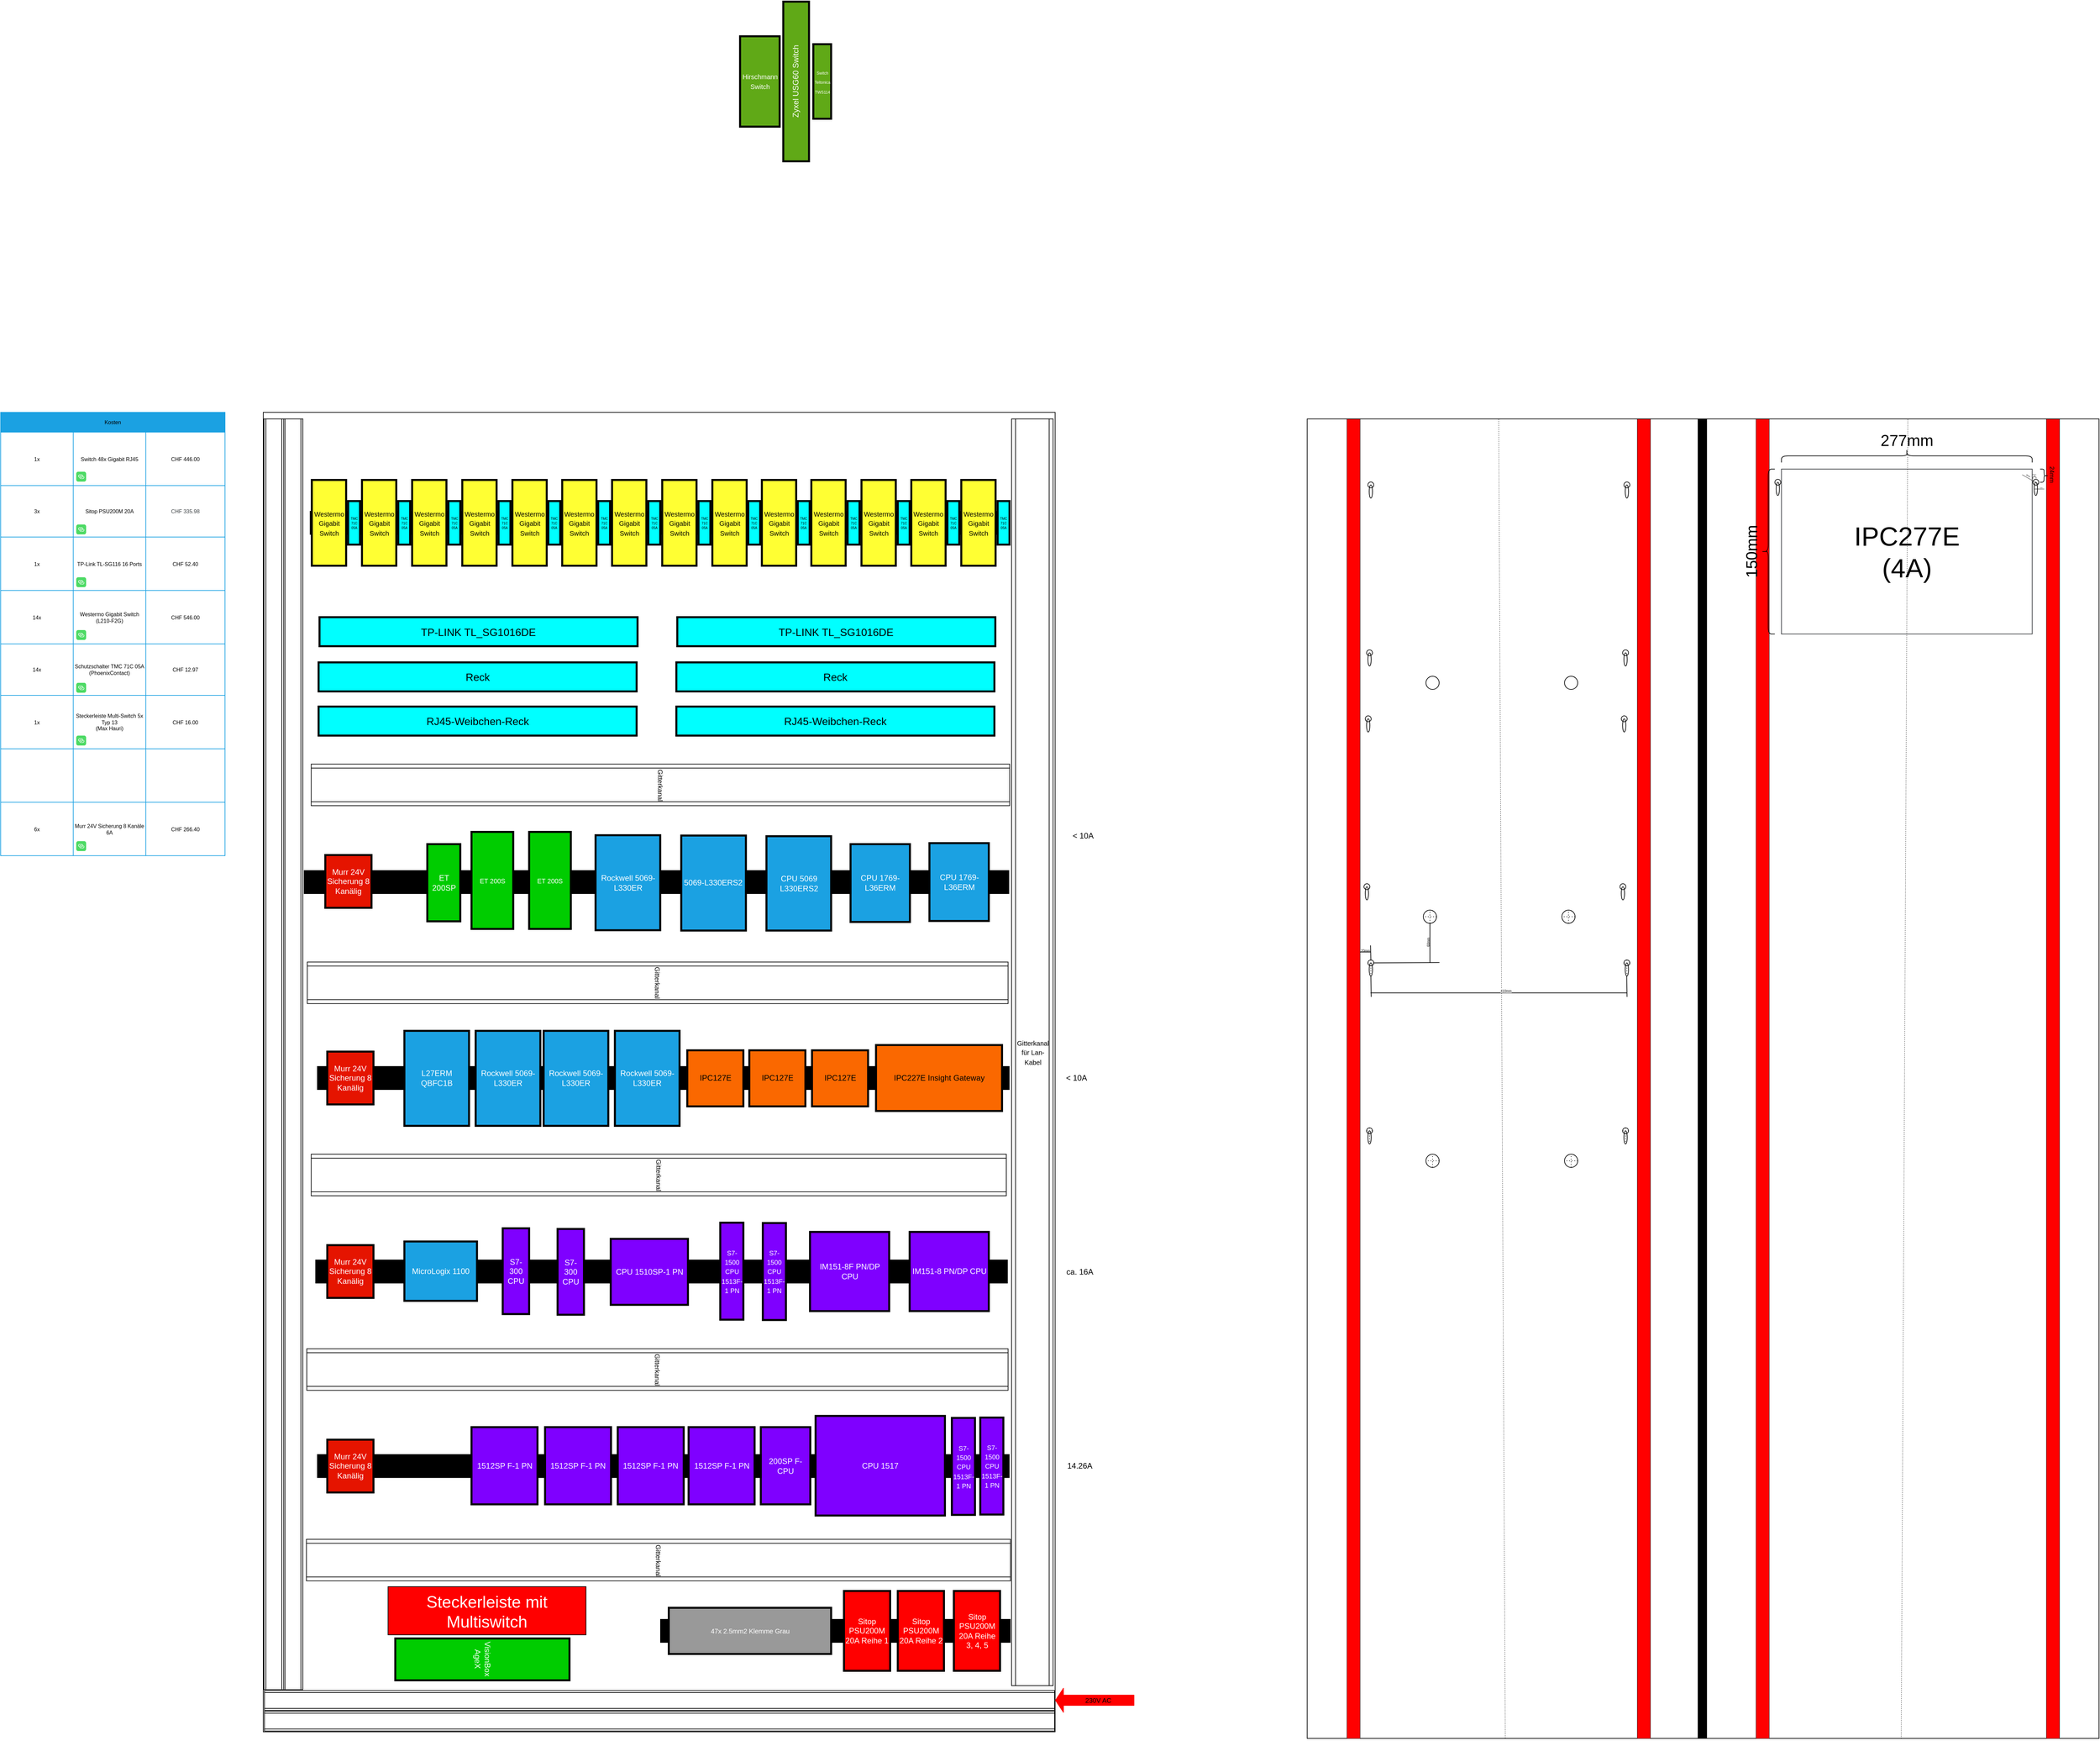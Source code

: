 <mxfile>
    <diagram id="TPpaLSSVkbKQ7XR9kPRj" name="Page-3">
        <mxGraphModel dx="-4724" dy="3514" grid="1" gridSize="10" guides="1" tooltips="1" connect="1" arrows="1" fold="1" page="1" pageScale="1" pageWidth="850" pageHeight="1100" math="0" shadow="0">
            <root>
                <mxCell id="0"/>
                <mxCell id="1" parent="0"/>
                <mxCell id="Xc0up3En-KnBYgTOxBuq-1" value="" style="rounded=0;whiteSpace=wrap;html=1;" parent="1" vertex="1">
                    <mxGeometry x="5538" y="-2000" width="1200" height="2000" as="geometry"/>
                </mxCell>
                <mxCell id="VmFipPtLralxREAnsVtR-4" value="&lt;span style=&quot;color: rgb(0, 0, 0);&quot;&gt;&lt;font style=&quot;font-size: 16px;&quot;&gt;Reck&lt;/font&gt;&lt;/span&gt;" style="rounded=0;whiteSpace=wrap;html=1;strokeColor=#000000;strokeWidth=3;fontSize=6;fontColor=#FFFFFF;fillColor=#00FFFF;rotation=0;" parent="1" vertex="1">
                    <mxGeometry x="5621.8" y="-1620.995" width="482" height="44" as="geometry"/>
                </mxCell>
                <mxCell id="VmFipPtLralxREAnsVtR-5" value="&lt;span style=&quot;color: rgb(0, 0, 0);&quot;&gt;&lt;font style=&quot;font-size: 16px;&quot;&gt;Reck&lt;/font&gt;&lt;/span&gt;" style="rounded=0;whiteSpace=wrap;html=1;strokeColor=#000000;strokeWidth=3;fontSize=6;fontColor=#FFFFFF;fillColor=#00FFFF;rotation=0;" parent="1" vertex="1">
                    <mxGeometry x="6164" y="-1620.995" width="482" height="44" as="geometry"/>
                </mxCell>
                <mxCell id="VmFipPtLralxREAnsVtR-1" value="&lt;span style=&quot;color: rgb(0, 0, 0);&quot;&gt;&lt;font style=&quot;font-size: 16px;&quot;&gt;RJ45-Weibchen-Reck&lt;/font&gt;&lt;/span&gt;" style="rounded=0;whiteSpace=wrap;html=1;strokeColor=#000000;strokeWidth=3;fontSize=6;fontColor=#FFFFFF;fillColor=#00FFFF;rotation=0;" parent="1" vertex="1">
                    <mxGeometry x="5621.8" y="-1554.005" width="482" height="44" as="geometry"/>
                </mxCell>
                <mxCell id="VmFipPtLralxREAnsVtR-2" value="&lt;span style=&quot;color: rgb(0, 0, 0);&quot;&gt;&lt;font style=&quot;font-size: 16px;&quot;&gt;RJ45-Weibchen-Reck&lt;/font&gt;&lt;/span&gt;" style="rounded=0;whiteSpace=wrap;html=1;strokeColor=#000000;strokeWidth=3;fontSize=6;fontColor=#FFFFFF;fillColor=#00FFFF;rotation=0;" parent="1" vertex="1">
                    <mxGeometry x="6164" y="-1554.005" width="482" height="44" as="geometry"/>
                </mxCell>
                <mxCell id="v3nC6fvuL0f5vwLdzk2l-1" value="" style="shape=process;whiteSpace=wrap;html=1;backgroundOutline=1;rotation=90;direction=east;" parent="1" vertex="1">
                    <mxGeometry x="6123.5" y="-646.2" width="30" height="1197.5" as="geometry"/>
                </mxCell>
                <mxCell id="0caz4qh9KZOjkiX6rRPG-11" value="" style="shape=process;whiteSpace=wrap;html=1;backgroundOutline=1;rotation=0;direction=east;" parent="1" vertex="1">
                    <mxGeometry x="5568" y="-1990" width="30" height="1926" as="geometry"/>
                </mxCell>
                <mxCell id="njbvEtj2IgMwflsaRkZC-14" value="" style="rounded=0;whiteSpace=wrap;html=1;fillColor=#000000;direction=west;rotation=0;" parent="1" vertex="1">
                    <mxGeometry x="5600" y="-1305.5" width="1067.88" height="35" as="geometry"/>
                </mxCell>
                <mxCell id="njbvEtj2IgMwflsaRkZC-10" value="" style="rounded=0;whiteSpace=wrap;html=1;fillColor=#000000;direction=west;rotation=0;" parent="1" vertex="1">
                    <mxGeometry x="5620" y="-1008.5" width="1048.43" height="35" as="geometry"/>
                </mxCell>
                <mxCell id="njbvEtj2IgMwflsaRkZC-7" value="" style="rounded=0;whiteSpace=wrap;html=1;fillColor=#000000;direction=west;rotation=0;" parent="1" vertex="1">
                    <mxGeometry x="5617.35" y="-715.2" width="1048.43" height="35" as="geometry"/>
                </mxCell>
                <mxCell id="43AWTeol2eqpDKy62Fri-9" value="" style="rounded=0;whiteSpace=wrap;html=1;fillColor=#000000;direction=west;rotation=0;" parent="1" vertex="1">
                    <mxGeometry x="5609" y="-1850" width="1060" height="35" as="geometry"/>
                </mxCell>
                <mxCell id="Xc0up3En-KnBYgTOxBuq-44" value="" style="rounded=0;whiteSpace=wrap;html=1;fillColor=#000000;direction=west;rotation=0;" parent="1" vertex="1">
                    <mxGeometry x="6140" y="-170.5" width="530" height="35" as="geometry"/>
                </mxCell>
                <mxCell id="Xc0up3En-KnBYgTOxBuq-88" value="VisionBox AgeX" style="rounded=0;whiteSpace=wrap;html=1;fillColor=#00CC00;fontColor=#ffffff;strokeColor=#000000;strokeWidth=3;direction=east;rotation=90;" parent="1" vertex="1">
                    <mxGeometry x="5838.34" y="-241.78" width="63.44" height="264" as="geometry"/>
                </mxCell>
                <mxCell id="Xc0up3En-KnBYgTOxBuq-175" value="" style="group;imageWidth=24;imageHeight=24;arcSize=12;" parent="1" vertex="1" connectable="0">
                    <mxGeometry x="7120" y="-1990" width="1200" height="2010" as="geometry"/>
                </mxCell>
                <mxCell id="Xc0up3En-KnBYgTOxBuq-174" value="" style="rounded=0;whiteSpace=wrap;html=1;" parent="Xc0up3En-KnBYgTOxBuq-175" vertex="1">
                    <mxGeometry width="1200" height="2000" as="geometry"/>
                </mxCell>
                <mxCell id="fpcnu5w9rLiY_fjCbhJ9-66" value="" style="endArrow=none;html=1;strokeWidth=14;" parent="Xc0up3En-KnBYgTOxBuq-175" edge="1">
                    <mxGeometry width="50" height="50" relative="1" as="geometry">
                        <mxPoint x="598.89" as="sourcePoint"/>
                        <mxPoint x="598.89" y="2000.143" as="targetPoint"/>
                    </mxGeometry>
                </mxCell>
                <mxCell id="iMRwz6aRLfvzNHu9S3gK-24" value="" style="rounded=0;whiteSpace=wrap;html=1;strokeWidth=0.5;fontSize=3;fillColor=#FF0000;" parent="Xc0up3En-KnBYgTOxBuq-175" vertex="1">
                    <mxGeometry x="60" width="20" height="2000" as="geometry"/>
                </mxCell>
                <mxCell id="iMRwz6aRLfvzNHu9S3gK-25" value="" style="rounded=0;whiteSpace=wrap;html=1;strokeWidth=0.5;fontSize=3;fillColor=#FF0000;" parent="Xc0up3En-KnBYgTOxBuq-175" vertex="1">
                    <mxGeometry x="500" width="20" height="2000" as="geometry"/>
                </mxCell>
                <mxCell id="iMRwz6aRLfvzNHu9S3gK-27" value="" style="rounded=0;whiteSpace=wrap;html=1;strokeWidth=0.5;fontSize=3;fillColor=#FF0000;" parent="Xc0up3En-KnBYgTOxBuq-175" vertex="1">
                    <mxGeometry x="680" width="20" height="2000" as="geometry"/>
                </mxCell>
                <mxCell id="iMRwz6aRLfvzNHu9S3gK-28" value="" style="rounded=0;whiteSpace=wrap;html=1;strokeWidth=0.5;fontSize=3;fillColor=#FF0000;" parent="Xc0up3En-KnBYgTOxBuq-175" vertex="1">
                    <mxGeometry x="1120" width="20" height="2000" as="geometry"/>
                </mxCell>
                <mxCell id="Gb0D1ik59atb3aUwtkQQ-1" value="" style="group" parent="Xc0up3En-KnBYgTOxBuq-175" vertex="1" connectable="0">
                    <mxGeometry x="37" y="10" width="522.5" height="320" as="geometry"/>
                </mxCell>
                <mxCell id="Gb0D1ik59atb3aUwtkQQ-2" value="" style="group" parent="Gb0D1ik59atb3aUwtkQQ-1" vertex="1" connectable="0">
                    <mxGeometry width="485.5" height="320" as="geometry"/>
                </mxCell>
                <mxCell id="Gb0D1ik59atb3aUwtkQQ-9" value="" style="ellipse;whiteSpace=wrap;html=1;aspect=fixed;fontSize=24;fillColor=none;movable=1;resizable=1;rotatable=1;deletable=1;editable=1;connectable=1;" parent="Gb0D1ik59atb3aUwtkQQ-2" vertex="1">
                    <mxGeometry x="55" y="85.5" width="9" height="9" as="geometry"/>
                </mxCell>
                <mxCell id="Gb0D1ik59atb3aUwtkQQ-11" value="" style="ellipse;whiteSpace=wrap;html=1;fontSize=24;fillColor=none;movable=1;resizable=1;rotatable=1;deletable=1;editable=1;connectable=1;" parent="Gb0D1ik59atb3aUwtkQQ-2" vertex="1">
                    <mxGeometry x="57" y="90" width="5" height="20" as="geometry"/>
                </mxCell>
                <mxCell id="4" value="" style="ellipse;whiteSpace=wrap;html=1;aspect=fixed;fontSize=24;fillColor=none;movable=1;resizable=1;rotatable=1;deletable=1;editable=1;connectable=1;" vertex="1" parent="Gb0D1ik59atb3aUwtkQQ-2">
                    <mxGeometry x="443" y="85.5" width="9" height="9" as="geometry"/>
                </mxCell>
                <mxCell id="5" value="" style="ellipse;whiteSpace=wrap;html=1;fontSize=24;fillColor=none;movable=1;resizable=1;rotatable=1;deletable=1;editable=1;connectable=1;" vertex="1" parent="Gb0D1ik59atb3aUwtkQQ-2">
                    <mxGeometry x="445" y="90" width="5" height="20" as="geometry"/>
                </mxCell>
                <mxCell id="qM0qFcab_o9YEWb91lrH-1" value="" style="group" parent="Xc0up3En-KnBYgTOxBuq-175" vertex="1" connectable="0">
                    <mxGeometry x="653.75" y="6" width="522.5" height="320" as="geometry"/>
                </mxCell>
                <mxCell id="qM0qFcab_o9YEWb91lrH-2" value="" style="group" parent="qM0qFcab_o9YEWb91lrH-1" vertex="1" connectable="0">
                    <mxGeometry width="485.5" height="320" as="geometry"/>
                </mxCell>
                <mxCell id="qM0qFcab_o9YEWb91lrH-3" value="IPC277E&lt;br&gt;(4A)" style="rounded=0;whiteSpace=wrap;html=1;fontSize=40;fillColor=none;strokeColor=#36393d;" parent="qM0qFcab_o9YEWb91lrH-2" vertex="1">
                    <mxGeometry x="65" y="70" width="380" height="250" as="geometry"/>
                </mxCell>
                <mxCell id="qM0qFcab_o9YEWb91lrH-4" value="" style="shape=curlyBracket;whiteSpace=wrap;html=1;rounded=1;labelPosition=left;verticalLabelPosition=middle;align=right;verticalAlign=middle;fontSize=40;fillColor=#B3B3B3;" parent="qM0qFcab_o9YEWb91lrH-2" vertex="1">
                    <mxGeometry x="35" y="70" width="20" height="250" as="geometry"/>
                </mxCell>
                <mxCell id="qM0qFcab_o9YEWb91lrH-5" value="" style="shape=curlyBracket;whiteSpace=wrap;html=1;rounded=1;labelPosition=left;verticalLabelPosition=middle;align=right;verticalAlign=middle;fontSize=40;fillColor=#B3B3B3;rotation=90;" parent="qM0qFcab_o9YEWb91lrH-2" vertex="1">
                    <mxGeometry x="245" y="-140" width="20" height="380" as="geometry"/>
                </mxCell>
                <mxCell id="qM0qFcab_o9YEWb91lrH-6" value="&lt;font style=&quot;font-size: 24px;&quot;&gt;277mm&lt;/font&gt;" style="text;html=1;strokeColor=none;fillColor=none;align=center;verticalAlign=middle;whiteSpace=wrap;rounded=0;fontSize=40;" parent="qM0qFcab_o9YEWb91lrH-2" vertex="1">
                    <mxGeometry x="210" width="90" height="40" as="geometry"/>
                </mxCell>
                <mxCell id="qM0qFcab_o9YEWb91lrH-7" value="150mm" style="text;html=1;strokeColor=none;fillColor=none;align=center;verticalAlign=middle;whiteSpace=wrap;rounded=0;fontSize=24;rotation=-90;" parent="qM0qFcab_o9YEWb91lrH-2" vertex="1">
                    <mxGeometry x="-25" y="175" width="90" height="40" as="geometry"/>
                </mxCell>
                <mxCell id="qM0qFcab_o9YEWb91lrH-8" value="" style="ellipse;whiteSpace=wrap;html=1;aspect=fixed;fontSize=24;fillColor=none;" parent="qM0qFcab_o9YEWb91lrH-2" vertex="1">
                    <mxGeometry x="446" y="85.5" width="9" height="9" as="geometry"/>
                </mxCell>
                <mxCell id="qM0qFcab_o9YEWb91lrH-9" value="" style="ellipse;whiteSpace=wrap;html=1;aspect=fixed;fontSize=24;fillColor=none;" parent="qM0qFcab_o9YEWb91lrH-2" vertex="1">
                    <mxGeometry x="55" y="85.5" width="9" height="9" as="geometry"/>
                </mxCell>
                <mxCell id="qM0qFcab_o9YEWb91lrH-10" value="" style="ellipse;whiteSpace=wrap;html=1;fontSize=24;fillColor=none;" parent="qM0qFcab_o9YEWb91lrH-2" vertex="1">
                    <mxGeometry x="448" y="90" width="5" height="20" as="geometry"/>
                </mxCell>
                <mxCell id="qM0qFcab_o9YEWb91lrH-11" value="" style="ellipse;whiteSpace=wrap;html=1;fontSize=24;fillColor=none;" parent="qM0qFcab_o9YEWb91lrH-2" vertex="1">
                    <mxGeometry x="57" y="90" width="5" height="20" as="geometry"/>
                </mxCell>
                <mxCell id="qM0qFcab_o9YEWb91lrH-12" value="" style="shape=curlyBracket;whiteSpace=wrap;html=1;rounded=1;labelPosition=left;verticalLabelPosition=middle;align=right;verticalAlign=middle;fontSize=24;fillColor=#B3B3B3;rotation=-180;" parent="qM0qFcab_o9YEWb91lrH-2" vertex="1">
                    <mxGeometry x="457" y="70" width="12" height="20" as="geometry"/>
                </mxCell>
                <mxCell id="qM0qFcab_o9YEWb91lrH-13" value="" style="line;strokeWidth=0.5;html=1;fontSize=24;fillColor=#B3B3B3;rotation=30;" parent="qM0qFcab_o9YEWb91lrH-2" vertex="1">
                    <mxGeometry x="427.72" y="81" width="28.87" height="9" as="geometry"/>
                </mxCell>
                <mxCell id="qM0qFcab_o9YEWb91lrH-14" value="&lt;font style=&quot;font-size: 3px;&quot;&gt;9mm&lt;/font&gt;" style="text;html=1;strokeColor=none;fillColor=none;align=center;verticalAlign=middle;whiteSpace=wrap;rounded=0;strokeWidth=0.5;fontSize=24;rotation=30;" parent="qM0qFcab_o9YEWb91lrH-2" vertex="1">
                    <mxGeometry x="434.75" y="69" width="15" height="9.5" as="geometry"/>
                </mxCell>
                <mxCell id="qM0qFcab_o9YEWb91lrH-15" value="" style="line;strokeWidth=0.5;html=1;fontSize=24;fillColor=#B3B3B3;rotation=0;" parent="qM0qFcab_o9YEWb91lrH-2" vertex="1">
                    <mxGeometry x="448" y="95.5" width="15" height="9" as="geometry"/>
                </mxCell>
                <mxCell id="qM0qFcab_o9YEWb91lrH-16" value="" style="shape=curlyBracket;whiteSpace=wrap;html=1;rounded=1;labelPosition=left;verticalLabelPosition=middle;align=right;verticalAlign=middle;strokeWidth=0.5;fontSize=2;fillColor=#B3B3B3;rotation=90;" parent="qM0qFcab_o9YEWb91lrH-2" vertex="1">
                    <mxGeometry x="445.5" y="79" width="5.5" height="5" as="geometry"/>
                </mxCell>
                <mxCell id="qM0qFcab_o9YEWb91lrH-17" value="&lt;font style=&quot;font-size: 2px;&quot;&gt;65mm&lt;/font&gt;" style="text;html=1;strokeColor=none;fillColor=none;align=center;verticalAlign=middle;whiteSpace=wrap;rounded=0;strokeWidth=0.5;fontSize=2;rotation=0;" parent="qM0qFcab_o9YEWb91lrH-2" vertex="1">
                    <mxGeometry x="443.25" y="73" width="10" height="10" as="geometry"/>
                </mxCell>
                <mxCell id="qM0qFcab_o9YEWb91lrH-18" value="&lt;font style=&quot;font-size: 9px;&quot;&gt;24mm&lt;/font&gt;" style="text;html=1;strokeColor=none;fillColor=none;align=center;verticalAlign=middle;whiteSpace=wrap;rounded=0;fontSize=24;rotation=90;" parent="qM0qFcab_o9YEWb91lrH-1" vertex="1">
                    <mxGeometry x="465.57" y="72" width="29" height="13.63" as="geometry"/>
                </mxCell>
                <mxCell id="qM0qFcab_o9YEWb91lrH-19" value="&lt;font style=&quot;font-size: 2px;&quot;&gt;5mm&lt;br&gt;&lt;/font&gt;" style="text;html=1;strokeColor=none;fillColor=none;align=center;verticalAlign=middle;whiteSpace=wrap;rounded=0;strokeWidth=0.5;fontSize=3;" parent="qM0qFcab_o9YEWb91lrH-1" vertex="1">
                    <mxGeometry x="456" y="97" width="5" height="2" as="geometry"/>
                </mxCell>
                <mxCell id="qM0qFcab_o9YEWb91lrH-20" value="" style="endArrow=none;dashed=1;html=1;strokeWidth=0.5;fontSize=9;exitX=0;exitY=0.5;exitDx=0;exitDy=0;entryX=0.25;entryY=1;entryDx=0;entryDy=0;" parent="Xc0up3En-KnBYgTOxBuq-175" target="Xc0up3En-KnBYgTOxBuq-174" edge="1">
                    <mxGeometry width="50" height="50" relative="1" as="geometry">
                        <mxPoint x="290" as="sourcePoint"/>
                        <mxPoint x="270" y="550" as="targetPoint"/>
                    </mxGeometry>
                </mxCell>
                <mxCell id="qM0qFcab_o9YEWb91lrH-22" value="" style="endArrow=none;dashed=1;html=1;strokeWidth=0.5;fontSize=9;entryX=0;entryY=0.5;entryDx=0;entryDy=0;exitX=0.75;exitY=1;exitDx=0;exitDy=0;" parent="Xc0up3En-KnBYgTOxBuq-175" source="Xc0up3En-KnBYgTOxBuq-174" edge="1">
                    <mxGeometry width="50" height="50" relative="1" as="geometry">
                        <mxPoint x="220" y="1180" as="sourcePoint"/>
                        <mxPoint x="910" as="targetPoint"/>
                    </mxGeometry>
                </mxCell>
                <mxCell id="2" value="" style="ellipse;whiteSpace=wrap;html=1;aspect=fixed;" vertex="1" parent="Xc0up3En-KnBYgTOxBuq-175">
                    <mxGeometry x="180" y="390" width="20" height="20" as="geometry"/>
                </mxCell>
                <mxCell id="3" value="" style="ellipse;whiteSpace=wrap;html=1;aspect=fixed;" vertex="1" parent="Xc0up3En-KnBYgTOxBuq-175">
                    <mxGeometry x="390" y="390" width="20" height="20" as="geometry"/>
                </mxCell>
                <mxCell id="7" value="" style="ellipse;whiteSpace=wrap;html=1;aspect=fixed;fontSize=24;fillColor=none;movable=1;resizable=1;rotatable=1;deletable=1;editable=1;connectable=1;" vertex="1" parent="Xc0up3En-KnBYgTOxBuq-175">
                    <mxGeometry x="90" y="350" width="9" height="9" as="geometry"/>
                </mxCell>
                <mxCell id="8" value="" style="ellipse;whiteSpace=wrap;html=1;fontSize=24;fillColor=none;movable=1;resizable=1;rotatable=1;deletable=1;editable=1;connectable=1;" vertex="1" parent="Xc0up3En-KnBYgTOxBuq-175">
                    <mxGeometry x="92" y="354.5" width="5" height="20" as="geometry"/>
                </mxCell>
                <mxCell id="9" value="" style="ellipse;whiteSpace=wrap;html=1;aspect=fixed;fontSize=24;fillColor=none;movable=1;resizable=1;rotatable=1;deletable=1;editable=1;connectable=1;" vertex="1" parent="Xc0up3En-KnBYgTOxBuq-175">
                    <mxGeometry x="478" y="350" width="9" height="9" as="geometry"/>
                </mxCell>
                <mxCell id="10" value="" style="ellipse;whiteSpace=wrap;html=1;fontSize=24;fillColor=none;movable=1;resizable=1;rotatable=1;deletable=1;editable=1;connectable=1;" vertex="1" parent="Xc0up3En-KnBYgTOxBuq-175">
                    <mxGeometry x="480" y="354.5" width="5" height="20" as="geometry"/>
                </mxCell>
                <mxCell id="11" value="" style="ellipse;whiteSpace=wrap;html=1;aspect=fixed;fontSize=24;fillColor=none;movable=1;resizable=1;rotatable=1;deletable=1;editable=1;connectable=1;" vertex="1" parent="Xc0up3En-KnBYgTOxBuq-175">
                    <mxGeometry x="88" y="450" width="9" height="9" as="geometry"/>
                </mxCell>
                <mxCell id="12" value="" style="ellipse;whiteSpace=wrap;html=1;fontSize=24;fillColor=none;movable=1;resizable=1;rotatable=1;deletable=1;editable=1;connectable=1;" vertex="1" parent="Xc0up3En-KnBYgTOxBuq-175">
                    <mxGeometry x="90" y="454.5" width="5" height="20" as="geometry"/>
                </mxCell>
                <mxCell id="13" value="" style="ellipse;whiteSpace=wrap;html=1;aspect=fixed;fontSize=24;fillColor=none;movable=1;resizable=1;rotatable=1;deletable=1;editable=1;connectable=1;" vertex="1" parent="Xc0up3En-KnBYgTOxBuq-175">
                    <mxGeometry x="476" y="450" width="9" height="9" as="geometry"/>
                </mxCell>
                <mxCell id="14" value="" style="ellipse;whiteSpace=wrap;html=1;fontSize=24;fillColor=none;movable=1;resizable=1;rotatable=1;deletable=1;editable=1;connectable=1;" vertex="1" parent="Xc0up3En-KnBYgTOxBuq-175">
                    <mxGeometry x="478" y="454.5" width="5" height="20" as="geometry"/>
                </mxCell>
                <mxCell id="15" value="" style="ellipse;whiteSpace=wrap;html=1;aspect=fixed;" vertex="1" parent="Xc0up3En-KnBYgTOxBuq-175">
                    <mxGeometry x="176" y="744.5" width="20" height="20" as="geometry"/>
                </mxCell>
                <mxCell id="16" value="" style="ellipse;whiteSpace=wrap;html=1;aspect=fixed;" vertex="1" parent="Xc0up3En-KnBYgTOxBuq-175">
                    <mxGeometry x="386" y="744.5" width="20" height="20" as="geometry"/>
                </mxCell>
                <mxCell id="17" value="" style="ellipse;whiteSpace=wrap;html=1;aspect=fixed;fontSize=24;fillColor=none;movable=1;resizable=1;rotatable=1;deletable=1;editable=1;connectable=1;" vertex="1" parent="Xc0up3En-KnBYgTOxBuq-175">
                    <mxGeometry x="86" y="704.5" width="9" height="9" as="geometry"/>
                </mxCell>
                <mxCell id="18" value="" style="ellipse;whiteSpace=wrap;html=1;fontSize=24;fillColor=none;movable=1;resizable=1;rotatable=1;deletable=1;editable=1;connectable=1;" vertex="1" parent="Xc0up3En-KnBYgTOxBuq-175">
                    <mxGeometry x="88" y="709" width="5" height="20" as="geometry"/>
                </mxCell>
                <mxCell id="19" value="" style="ellipse;whiteSpace=wrap;html=1;aspect=fixed;fontSize=24;fillColor=none;movable=1;resizable=1;rotatable=1;deletable=1;editable=1;connectable=1;" vertex="1" parent="Xc0up3En-KnBYgTOxBuq-175">
                    <mxGeometry x="474" y="704.5" width="9" height="9" as="geometry"/>
                </mxCell>
                <mxCell id="20" value="" style="ellipse;whiteSpace=wrap;html=1;fontSize=24;fillColor=none;movable=1;resizable=1;rotatable=1;deletable=1;editable=1;connectable=1;" vertex="1" parent="Xc0up3En-KnBYgTOxBuq-175">
                    <mxGeometry x="476" y="709" width="5" height="20" as="geometry"/>
                </mxCell>
                <mxCell id="21" value="" style="ellipse;whiteSpace=wrap;html=1;aspect=fixed;fontSize=24;fillColor=none;movable=1;resizable=1;rotatable=1;deletable=1;editable=1;connectable=1;" vertex="1" parent="Xc0up3En-KnBYgTOxBuq-175">
                    <mxGeometry x="92" y="820" width="9" height="9" as="geometry"/>
                </mxCell>
                <mxCell id="22" value="" style="ellipse;whiteSpace=wrap;html=1;fontSize=24;fillColor=none;movable=1;resizable=1;rotatable=1;deletable=1;editable=1;connectable=1;" vertex="1" parent="Xc0up3En-KnBYgTOxBuq-175">
                    <mxGeometry x="94" y="824.5" width="5" height="20" as="geometry"/>
                </mxCell>
                <mxCell id="23" value="" style="ellipse;whiteSpace=wrap;html=1;aspect=fixed;fontSize=24;fillColor=none;movable=1;resizable=1;rotatable=1;deletable=1;editable=1;connectable=1;" vertex="1" parent="Xc0up3En-KnBYgTOxBuq-175">
                    <mxGeometry x="480" y="820" width="9" height="9" as="geometry"/>
                </mxCell>
                <mxCell id="24" value="" style="ellipse;whiteSpace=wrap;html=1;fontSize=24;fillColor=none;movable=1;resizable=1;rotatable=1;deletable=1;editable=1;connectable=1;" vertex="1" parent="Xc0up3En-KnBYgTOxBuq-175">
                    <mxGeometry x="482" y="824.5" width="5" height="20" as="geometry"/>
                </mxCell>
                <mxCell id="25" value="" style="ellipse;whiteSpace=wrap;html=1;aspect=fixed;" vertex="1" parent="Xc0up3En-KnBYgTOxBuq-175">
                    <mxGeometry x="180" y="1114.5" width="20" height="20" as="geometry"/>
                </mxCell>
                <mxCell id="26" value="" style="ellipse;whiteSpace=wrap;html=1;aspect=fixed;" vertex="1" parent="Xc0up3En-KnBYgTOxBuq-175">
                    <mxGeometry x="390" y="1114.5" width="20" height="20" as="geometry"/>
                </mxCell>
                <mxCell id="27" value="" style="ellipse;whiteSpace=wrap;html=1;aspect=fixed;fontSize=24;fillColor=none;movable=1;resizable=1;rotatable=1;deletable=1;editable=1;connectable=1;" vertex="1" parent="Xc0up3En-KnBYgTOxBuq-175">
                    <mxGeometry x="90" y="1074.5" width="9" height="9" as="geometry"/>
                </mxCell>
                <mxCell id="28" value="" style="ellipse;whiteSpace=wrap;html=1;fontSize=24;fillColor=none;movable=1;resizable=1;rotatable=1;deletable=1;editable=1;connectable=1;" vertex="1" parent="Xc0up3En-KnBYgTOxBuq-175">
                    <mxGeometry x="92" y="1079" width="5" height="20" as="geometry"/>
                </mxCell>
                <mxCell id="29" value="" style="ellipse;whiteSpace=wrap;html=1;aspect=fixed;fontSize=24;fillColor=none;movable=1;resizable=1;rotatable=1;deletable=1;editable=1;connectable=1;" vertex="1" parent="Xc0up3En-KnBYgTOxBuq-175">
                    <mxGeometry x="478" y="1074.5" width="9" height="9" as="geometry"/>
                </mxCell>
                <mxCell id="30" value="" style="ellipse;whiteSpace=wrap;html=1;fontSize=24;fillColor=none;movable=1;resizable=1;rotatable=1;deletable=1;editable=1;connectable=1;" vertex="1" parent="Xc0up3En-KnBYgTOxBuq-175">
                    <mxGeometry x="480" y="1079" width="5" height="20" as="geometry"/>
                </mxCell>
                <mxCell id="32" value="" style="endArrow=none;html=1;entryX=0.5;entryY=0;entryDx=0;entryDy=0;" edge="1" parent="Xc0up3En-KnBYgTOxBuq-175" target="21">
                    <mxGeometry width="50" height="50" relative="1" as="geometry">
                        <mxPoint x="96" y="798" as="sourcePoint"/>
                        <mxPoint x="102" y="800.5" as="targetPoint"/>
                    </mxGeometry>
                </mxCell>
                <mxCell id="33" value="" style="endArrow=none;dashed=1;html=1;dashPattern=1 3;strokeWidth=1;entryX=0.5;entryY=0;entryDx=0;entryDy=0;exitX=0.5;exitY=1;exitDx=0;exitDy=0;" edge="1" parent="Xc0up3En-KnBYgTOxBuq-175" source="15" target="15">
                    <mxGeometry width="50" height="50" relative="1" as="geometry">
                        <mxPoint x="186.5" y="764.5" as="sourcePoint"/>
                        <mxPoint x="185.5" y="699" as="targetPoint"/>
                    </mxGeometry>
                </mxCell>
                <mxCell id="34" value="" style="endArrow=none;dashed=1;html=1;dashPattern=1 3;strokeWidth=1;entryX=0;entryY=0.5;entryDx=0;entryDy=0;exitX=1;exitY=0.5;exitDx=0;exitDy=0;" edge="1" parent="Xc0up3En-KnBYgTOxBuq-175" source="15" target="15">
                    <mxGeometry width="50" height="50" relative="1" as="geometry">
                        <mxPoint x="196" y="774.5" as="sourcePoint"/>
                        <mxPoint x="196" y="754.5" as="targetPoint"/>
                    </mxGeometry>
                </mxCell>
                <mxCell id="35" value="" style="endArrow=none;dashed=1;html=1;dashPattern=1 3;strokeWidth=1;entryX=0.5;entryY=0;entryDx=0;entryDy=0;exitX=0.5;exitY=1;exitDx=0;exitDy=0;" edge="1" parent="Xc0up3En-KnBYgTOxBuq-175">
                    <mxGeometry width="50" height="50" relative="1" as="geometry">
                        <mxPoint x="396" y="764.5" as="sourcePoint"/>
                        <mxPoint x="396" y="744.5" as="targetPoint"/>
                    </mxGeometry>
                </mxCell>
                <mxCell id="36" value="" style="endArrow=none;dashed=1;html=1;dashPattern=1 3;strokeWidth=1;entryX=0;entryY=0.5;entryDx=0;entryDy=0;exitX=1;exitY=0.5;exitDx=0;exitDy=0;" edge="1" parent="Xc0up3En-KnBYgTOxBuq-175">
                    <mxGeometry width="50" height="50" relative="1" as="geometry">
                        <mxPoint x="406" y="754.5" as="sourcePoint"/>
                        <mxPoint x="386" y="754.5" as="targetPoint"/>
                    </mxGeometry>
                </mxCell>
                <mxCell id="37" value="" style="endArrow=none;dashed=1;html=1;dashPattern=1 3;strokeWidth=1;entryX=0.5;entryY=0;entryDx=0;entryDy=0;exitX=0.5;exitY=1;exitDx=0;exitDy=0;" edge="1" parent="Xc0up3En-KnBYgTOxBuq-175">
                    <mxGeometry width="50" height="50" relative="1" as="geometry">
                        <mxPoint x="190" y="1134.5" as="sourcePoint"/>
                        <mxPoint x="190" y="1114.5" as="targetPoint"/>
                    </mxGeometry>
                </mxCell>
                <mxCell id="38" value="" style="endArrow=none;dashed=1;html=1;dashPattern=1 3;strokeWidth=1;entryX=0;entryY=0.5;entryDx=0;entryDy=0;exitX=1;exitY=0.5;exitDx=0;exitDy=0;" edge="1" parent="Xc0up3En-KnBYgTOxBuq-175">
                    <mxGeometry width="50" height="50" relative="1" as="geometry">
                        <mxPoint x="200" y="1124.5" as="sourcePoint"/>
                        <mxPoint x="180" y="1124.5" as="targetPoint"/>
                    </mxGeometry>
                </mxCell>
                <mxCell id="39" value="" style="endArrow=none;dashed=1;html=1;dashPattern=1 3;strokeWidth=1;entryX=0.5;entryY=0;entryDx=0;entryDy=0;exitX=0.5;exitY=1;exitDx=0;exitDy=0;" edge="1" parent="Xc0up3En-KnBYgTOxBuq-175">
                    <mxGeometry width="50" height="50" relative="1" as="geometry">
                        <mxPoint x="400" y="1134.5" as="sourcePoint"/>
                        <mxPoint x="400" y="1114.5" as="targetPoint"/>
                    </mxGeometry>
                </mxCell>
                <mxCell id="40" value="" style="endArrow=none;dashed=1;html=1;dashPattern=1 3;strokeWidth=1;entryX=0;entryY=0.5;entryDx=0;entryDy=0;exitX=1;exitY=0.5;exitDx=0;exitDy=0;" edge="1" parent="Xc0up3En-KnBYgTOxBuq-175">
                    <mxGeometry width="50" height="50" relative="1" as="geometry">
                        <mxPoint x="410" y="1124.5" as="sourcePoint"/>
                        <mxPoint x="390" y="1124.5" as="targetPoint"/>
                    </mxGeometry>
                </mxCell>
                <mxCell id="41" value="" style="endArrow=none;dashed=1;html=1;dashPattern=1 3;strokeWidth=1;entryX=0.5;entryY=1;entryDx=0;entryDy=0;exitX=0.5;exitY=0;exitDx=0;exitDy=0;" edge="1" parent="Xc0up3En-KnBYgTOxBuq-175" source="27" target="28">
                    <mxGeometry width="50" height="50" relative="1" as="geometry">
                        <mxPoint x="110" y="1110" as="sourcePoint"/>
                        <mxPoint x="160" y="1060" as="targetPoint"/>
                    </mxGeometry>
                </mxCell>
                <mxCell id="42" value="" style="endArrow=none;dashed=1;html=1;dashPattern=1 3;strokeWidth=1;exitX=0;exitY=0.5;exitDx=0;exitDy=0;entryX=1;entryY=0.5;entryDx=0;entryDy=0;" edge="1" parent="Xc0up3En-KnBYgTOxBuq-175" source="27" target="27">
                    <mxGeometry width="50" height="50" relative="1" as="geometry">
                        <mxPoint x="110" y="1110" as="sourcePoint"/>
                        <mxPoint x="160" y="1060" as="targetPoint"/>
                    </mxGeometry>
                </mxCell>
                <mxCell id="43" value="" style="endArrow=none;dashed=1;html=1;dashPattern=1 3;strokeWidth=1;entryX=0.5;entryY=1;entryDx=0;entryDy=0;exitX=0.5;exitY=0;exitDx=0;exitDy=0;" edge="1" parent="Xc0up3En-KnBYgTOxBuq-175">
                    <mxGeometry width="50" height="50" relative="1" as="geometry">
                        <mxPoint x="96.5" y="820" as="sourcePoint"/>
                        <mxPoint x="96.5" y="844.5" as="targetPoint"/>
                    </mxGeometry>
                </mxCell>
                <mxCell id="44" value="" style="endArrow=none;dashed=1;html=1;dashPattern=1 3;strokeWidth=1;exitX=0;exitY=0.5;exitDx=0;exitDy=0;entryX=1;entryY=0.5;entryDx=0;entryDy=0;" edge="1" parent="Xc0up3En-KnBYgTOxBuq-175">
                    <mxGeometry width="50" height="50" relative="1" as="geometry">
                        <mxPoint x="92.0" y="824.5" as="sourcePoint"/>
                        <mxPoint x="101.0" y="824.5" as="targetPoint"/>
                    </mxGeometry>
                </mxCell>
                <mxCell id="45" value="" style="endArrow=none;dashed=1;html=1;dashPattern=1 3;strokeWidth=1;entryX=0.5;entryY=1;entryDx=0;entryDy=0;exitX=0.5;exitY=0;exitDx=0;exitDy=0;" edge="1" parent="Xc0up3En-KnBYgTOxBuq-175">
                    <mxGeometry width="50" height="50" relative="1" as="geometry">
                        <mxPoint x="484.5" y="820" as="sourcePoint"/>
                        <mxPoint x="484.5" y="844.5" as="targetPoint"/>
                    </mxGeometry>
                </mxCell>
                <mxCell id="46" value="" style="endArrow=none;dashed=1;html=1;dashPattern=1 3;strokeWidth=1;exitX=0;exitY=0.5;exitDx=0;exitDy=0;entryX=1;entryY=0.5;entryDx=0;entryDy=0;" edge="1" parent="Xc0up3En-KnBYgTOxBuq-175">
                    <mxGeometry width="50" height="50" relative="1" as="geometry">
                        <mxPoint x="480.0" y="824.5" as="sourcePoint"/>
                        <mxPoint x="489.0" y="824.5" as="targetPoint"/>
                    </mxGeometry>
                </mxCell>
                <mxCell id="47" value="" style="endArrow=none;dashed=1;html=1;dashPattern=1 3;strokeWidth=1;entryX=0.5;entryY=1;entryDx=0;entryDy=0;exitX=0.5;exitY=0;exitDx=0;exitDy=0;" edge="1" parent="Xc0up3En-KnBYgTOxBuq-175">
                    <mxGeometry width="50" height="50" relative="1" as="geometry">
                        <mxPoint x="482.5" y="1074.5" as="sourcePoint"/>
                        <mxPoint x="482.5" y="1099" as="targetPoint"/>
                    </mxGeometry>
                </mxCell>
                <mxCell id="48" value="" style="endArrow=none;dashed=1;html=1;dashPattern=1 3;strokeWidth=1;exitX=0;exitY=0.5;exitDx=0;exitDy=0;entryX=1;entryY=0.5;entryDx=0;entryDy=0;" edge="1" parent="Xc0up3En-KnBYgTOxBuq-175">
                    <mxGeometry width="50" height="50" relative="1" as="geometry">
                        <mxPoint x="478.0" y="1079" as="sourcePoint"/>
                        <mxPoint x="487.0" y="1079" as="targetPoint"/>
                    </mxGeometry>
                </mxCell>
                <mxCell id="51" value="&lt;font style=&quot;font-size: 5px;&quot;&gt;20mm&lt;/font&gt;" style="text;html=1;strokeColor=none;fillColor=none;align=center;verticalAlign=middle;whiteSpace=wrap;rounded=0;" vertex="1" parent="Xc0up3En-KnBYgTOxBuq-175">
                    <mxGeometry x="76" y="799" width="25" height="10" as="geometry"/>
                </mxCell>
                <mxCell id="52" value="" style="endArrow=none;html=1;strokeColor=default;strokeWidth=1;fontSize=5;exitX=1;exitY=0.5;exitDx=0;exitDy=0;entryX=0.167;entryY=0.412;entryDx=0;entryDy=0;entryPerimeter=0;" edge="1" parent="Xc0up3En-KnBYgTOxBuq-175" source="21" target="Xc0up3En-KnBYgTOxBuq-174">
                    <mxGeometry width="50" height="50" relative="1" as="geometry">
                        <mxPoint x="140" y="840" as="sourcePoint"/>
                        <mxPoint x="190" y="790" as="targetPoint"/>
                    </mxGeometry>
                </mxCell>
                <mxCell id="54" value="&lt;font style=&quot;font-size: 5px;&quot;&gt;60mm&lt;/font&gt;" style="text;html=1;strokeColor=none;fillColor=none;align=center;verticalAlign=middle;whiteSpace=wrap;rounded=0;rotation=-90;" vertex="1" parent="Xc0up3En-KnBYgTOxBuq-175">
                    <mxGeometry x="169" y="788" width="25" height="10" as="geometry"/>
                </mxCell>
                <mxCell id="55" value="" style="endArrow=none;html=1;exitX=0.5;exitY=1;exitDx=0;exitDy=0;" edge="1" parent="Xc0up3En-KnBYgTOxBuq-175" source="22">
                    <mxGeometry width="50" height="50" relative="1" as="geometry">
                        <mxPoint x="110" y="850" as="sourcePoint"/>
                        <mxPoint x="97" y="876" as="targetPoint"/>
                    </mxGeometry>
                </mxCell>
                <mxCell id="56" value="" style="endArrow=none;html=1;exitX=0.5;exitY=1;exitDx=0;exitDy=0;" edge="1" parent="Xc0up3En-KnBYgTOxBuq-175">
                    <mxGeometry width="50" height="50" relative="1" as="geometry">
                        <mxPoint x="484.25" y="844.5" as="sourcePoint"/>
                        <mxPoint x="484.75" y="876" as="targetPoint"/>
                    </mxGeometry>
                </mxCell>
                <mxCell id="43AWTeol2eqpDKy62Fri-1" value="" style="shape=process;whiteSpace=wrap;html=1;backgroundOutline=1;rotation=0;direction=east;" parent="1" vertex="1">
                    <mxGeometry x="5539" y="-1990" width="30" height="1926" as="geometry"/>
                </mxCell>
                <mxCell id="43AWTeol2eqpDKy62Fri-2" value="&lt;font style=&quot;font-size: 10px;&quot;&gt;Gitterkanal für Lan-Kabel&lt;/font&gt;" style="shape=process;whiteSpace=wrap;html=1;backgroundOutline=1;rotation=0;direction=east;" parent="1" vertex="1">
                    <mxGeometry x="6672" y="-1990" width="63" height="1920" as="geometry"/>
                </mxCell>
                <mxCell id="43AWTeol2eqpDKy62Fri-4" value="" style="shape=process;whiteSpace=wrap;html=1;backgroundOutline=1;rotation=90;direction=east;" parent="1" vertex="1">
                    <mxGeometry x="6123.5" y="-615.0" width="30" height="1197.5" as="geometry"/>
                </mxCell>
                <mxCell id="43AWTeol2eqpDKy62Fri-7" value="" style="rounded=0;whiteSpace=wrap;html=1;fillColor=#000000;direction=west;rotation=0;" parent="1" vertex="1">
                    <mxGeometry x="5620" y="-420.31" width="1048.43" height="35" as="geometry"/>
                </mxCell>
                <mxCell id="43AWTeol2eqpDKy62Fri-8" value="&lt;font style=&quot;font-size: 10px;&quot;&gt;Gitterkanal&lt;/font&gt;" style="shape=process;whiteSpace=wrap;html=1;backgroundOutline=1;rotation=90;direction=east;" parent="1" vertex="1">
                    <mxGeometry x="6105.38" y="-793.8" width="63" height="1067" as="geometry"/>
                </mxCell>
                <mxCell id="43AWTeol2eqpDKy62Fri-10" value="&lt;font size=&quot;1&quot;&gt;Gitterkanal&lt;/font&gt;" style="shape=process;whiteSpace=wrap;html=1;backgroundOutline=1;rotation=90;direction=east;" parent="1" vertex="1">
                    <mxGeometry x="6103.8" y="-1080.51" width="63" height="1062.81" as="geometry"/>
                </mxCell>
                <mxCell id="Xc0up3En-KnBYgTOxBuq-38" value="200SP F-CPU" style="rounded=0;whiteSpace=wrap;html=1;fillColor=#7F00FF;fontColor=#ffffff;strokeColor=#000000;strokeWidth=3;direction=east;rotation=0;" parent="1" vertex="1">
                    <mxGeometry x="6292.0" y="-461.805" width="75" height="117" as="geometry"/>
                </mxCell>
                <mxCell id="Xc0up3En-KnBYgTOxBuq-39" value="1512SP F-1 PN" style="rounded=0;whiteSpace=wrap;html=1;fillColor=#7F00FF;fontColor=#ffffff;strokeColor=#000000;strokeWidth=3;direction=east;rotation=0;" parent="1" vertex="1">
                    <mxGeometry x="6182.56" y="-461.805" width="100" height="117" as="geometry"/>
                </mxCell>
                <mxCell id="Xc0up3En-KnBYgTOxBuq-40" value="&lt;font style=&quot;font-size: 10px;&quot;&gt;S7-1500 CPU 1513F-1 PN&lt;/font&gt;" style="rounded=0;whiteSpace=wrap;html=1;fillColor=#7F00FF;fontColor=#ffffff;strokeColor=#000000;strokeWidth=3;direction=east;rotation=0;" parent="1" vertex="1">
                    <mxGeometry x="6581.56" y="-475.805" width="35" height="147" as="geometry"/>
                </mxCell>
                <mxCell id="Xc0up3En-KnBYgTOxBuq-41" value="IM151-8 PN/DP CPU" style="rounded=0;whiteSpace=wrap;html=1;fillColor=#7F00FF;fontColor=#ffffff;strokeColor=#000000;strokeWidth=3;direction=east;rotation=0;" parent="1" vertex="1">
                    <mxGeometry x="6517.56" y="-757.705" width="120" height="120" as="geometry"/>
                </mxCell>
                <mxCell id="Xc0up3En-KnBYgTOxBuq-43" value="IM151-8F PN/DP CPU" style="rounded=0;whiteSpace=wrap;html=1;fillColor=#7F00FF;fontColor=#ffffff;strokeColor=#000000;strokeWidth=3;direction=east;rotation=0;" parent="1" vertex="1">
                    <mxGeometry x="6366.56" y="-757.705" width="120" height="120" as="geometry"/>
                </mxCell>
                <mxCell id="Xc0up3En-KnBYgTOxBuq-47" value="&lt;span style=&quot;color: rgb(255, 255, 255); font-size: 10px;&quot;&gt;S7-1500 CPU 1513F-1 PN&lt;/span&gt;" style="rounded=0;whiteSpace=wrap;html=1;fillColor=#7F00FF;fontColor=#000000;strokeColor=#000000;strokeWidth=3;direction=west;rotation=0;" parent="1" vertex="1">
                    <mxGeometry x="6230.56" y="-771.705" width="35" height="147" as="geometry"/>
                </mxCell>
                <mxCell id="Xc0up3En-KnBYgTOxBuq-48" value="Rockwell 5069-L330ER" style="rounded=0;whiteSpace=wrap;html=1;fillColor=#1ba1e2;fontColor=#ffffff;strokeColor=#000000;strokeWidth=3;direction=west;rotation=0;" parent="1" vertex="1">
                    <mxGeometry x="5962.85" y="-1062.505" width="98" height="144" as="geometry"/>
                </mxCell>
                <mxCell id="Xc0up3En-KnBYgTOxBuq-49" value="&lt;span style=&quot;font-size: 10px;&quot;&gt;S7-1500 CPU 1513F-1 PN&lt;/span&gt;" style="rounded=0;whiteSpace=wrap;html=1;fillColor=#7F00FF;fontColor=#ffffff;strokeColor=#000000;strokeWidth=3;direction=west;rotation=0;" parent="1" vertex="1">
                    <mxGeometry x="6624.56" y="-476.315" width="35" height="147" as="geometry"/>
                </mxCell>
                <mxCell id="Xc0up3En-KnBYgTOxBuq-50" value="Rockwell 5069-L330ER" style="rounded=0;whiteSpace=wrap;html=1;fillColor=#1ba1e2;fontColor=#ffffff;strokeColor=#000000;strokeWidth=3;direction=west;rotation=0;" parent="1" vertex="1">
                    <mxGeometry x="6041.56" y="-1359.005" width="98" height="144" as="geometry"/>
                </mxCell>
                <mxCell id="Xc0up3En-KnBYgTOxBuq-57" value="&lt;font color=&quot;#ffffff&quot;&gt;1512SP F-1 PN&lt;/font&gt;" style="rounded=0;whiteSpace=wrap;html=1;fillColor=#7F00FF;fontColor=#000000;strokeColor=#000000;strokeWidth=3;direction=west;rotation=0;" parent="1" vertex="1">
                    <mxGeometry x="5853.56" y="-461.805" width="100" height="117" as="geometry"/>
                </mxCell>
                <mxCell id="Xc0up3En-KnBYgTOxBuq-59" value="1512SP F-1 PN" style="rounded=0;whiteSpace=wrap;html=1;fillColor=#7F00FF;fontColor=#ffffff;strokeColor=#000000;strokeWidth=3;direction=west;rotation=0;" parent="1" vertex="1">
                    <mxGeometry x="5965.0" y="-461.805" width="100" height="117" as="geometry"/>
                </mxCell>
                <mxCell id="Xc0up3En-KnBYgTOxBuq-60" value="5069-L330ERS2" style="rounded=0;whiteSpace=wrap;html=1;fillColor=#1ba1e2;fontColor=#ffffff;strokeColor=#000000;strokeWidth=3;direction=west;rotation=0;" parent="1" vertex="1">
                    <mxGeometry x="6171.41" y="-1358.505" width="98" height="144" as="geometry"/>
                </mxCell>
                <mxCell id="Xc0up3En-KnBYgTOxBuq-61" value="&lt;font color=&quot;#ffffff&quot;&gt;1512SP F-1 PN&lt;/font&gt;" style="rounded=0;whiteSpace=wrap;html=1;fillColor=#7F00FF;fontColor=#000000;strokeColor=#000000;strokeWidth=3;direction=west;rotation=0;" parent="1" vertex="1">
                    <mxGeometry x="6075.17" y="-461.805" width="100" height="117" as="geometry"/>
                </mxCell>
                <mxCell id="Xc0up3En-KnBYgTOxBuq-62" value="CPU 1517" style="rounded=0;whiteSpace=wrap;html=1;fillColor=#7F00FF;fontColor=#ffffff;strokeColor=#000000;strokeWidth=3;direction=west;rotation=0;" parent="1" vertex="1">
                    <mxGeometry x="6375" y="-478.805" width="196" height="151" as="geometry"/>
                </mxCell>
                <mxCell id="Xc0up3En-KnBYgTOxBuq-64" value="&lt;font style=&quot;&quot;&gt;&lt;font color=&quot;#ffffff&quot; style=&quot;font-size: 6px;&quot;&gt;Switch Teltonica TWS114&lt;/font&gt;&lt;br&gt;&lt;/font&gt;" style="rounded=0;whiteSpace=wrap;html=1;fillColor=#60A917;fontColor=#000000;strokeColor=#000000;strokeWidth=3;direction=west;rotation=0;" parent="1" vertex="1">
                    <mxGeometry x="6371.56" y="-2558.005" width="27" height="113" as="geometry"/>
                </mxCell>
                <mxCell id="Xc0up3En-KnBYgTOxBuq-71" value="&lt;span style=&quot;color: rgb(255, 255, 255); font-size: 10px;&quot;&gt;S7-1500 CPU 1513F-1 PN&lt;/span&gt;" style="rounded=0;whiteSpace=wrap;html=1;fillColor=#7F00FF;strokeWidth=3;direction=east;rotation=0;" parent="1" vertex="1">
                    <mxGeometry x="6295.06" y="-771.205" width="35" height="147" as="geometry"/>
                </mxCell>
                <mxCell id="Xc0up3En-KnBYgTOxBuq-72" value="Rockwell 5069-L330ER" style="rounded=0;whiteSpace=wrap;html=1;fillColor=#1ba1e2;strokeWidth=3;direction=east;rotation=0;fontColor=#ffffff;strokeColor=#000000;" parent="1" vertex="1">
                    <mxGeometry x="6070.85" y="-1062.505" width="98" height="144" as="geometry"/>
                </mxCell>
                <mxCell id="Xc0up3En-KnBYgTOxBuq-75" value="CPU 1510SP-1 PN" style="rounded=0;whiteSpace=wrap;html=1;fillColor=#7F00FF;fontColor=#ffffff;strokeColor=#000000;strokeWidth=3;direction=east;rotation=0;" parent="1" vertex="1">
                    <mxGeometry x="6064.56" y="-747.195" width="117" height="100" as="geometry"/>
                </mxCell>
                <mxCell id="Xc0up3En-KnBYgTOxBuq-83" value="MicroLogix 1100" style="rounded=0;whiteSpace=wrap;html=1;fontColor=#ffffff;fillColor=#1ba1e2;rotation=0;strokeColor=#000000;strokeWidth=3;" parent="1" vertex="1">
                    <mxGeometry x="5751.85" y="-743.205" width="110" height="90" as="geometry"/>
                </mxCell>
                <mxCell id="Xc0up3En-KnBYgTOxBuq-84" value="CPU 1769-L36ERM" style="rounded=0;whiteSpace=wrap;html=1;fillColor=#1ba1e2;fontColor=#ffffff;strokeColor=#000000;strokeWidth=3;direction=east;rotation=0;" parent="1" vertex="1">
                    <mxGeometry x="6428.0" y="-1345.505" width="90" height="118" as="geometry"/>
                </mxCell>
                <mxCell id="Xc0up3En-KnBYgTOxBuq-85" value="CPU 1769-L36ERM" style="rounded=0;whiteSpace=wrap;html=1;fillColor=#1ba1e2;fontColor=#ffffff;strokeColor=#000000;strokeWidth=3;direction=east;rotation=0;" parent="1" vertex="1">
                    <mxGeometry x="6547.56" y="-1346.995" width="90" height="118" as="geometry"/>
                </mxCell>
                <mxCell id="Xc0up3En-KnBYgTOxBuq-86" value="CPU 5069 L330ERS2" style="rounded=0;whiteSpace=wrap;html=1;fillColor=#1ba1e2;fontColor=#ffffff;strokeColor=#000000;strokeWidth=3;direction=east;rotation=0;" parent="1" vertex="1">
                    <mxGeometry x="6300.56" y="-1357.505" width="98" height="143" as="geometry"/>
                </mxCell>
                <mxCell id="Xc0up3En-KnBYgTOxBuq-87" value="&lt;font style=&quot;font-size: 10px;&quot;&gt;Hirschmann Switch&lt;/font&gt;" style="rounded=0;whiteSpace=wrap;html=1;fillColor=#60A917;fontColor=#ffffff;strokeColor=#000000;strokeWidth=3;direction=east;rotation=0;" parent="1" vertex="1">
                    <mxGeometry x="6260.56" y="-2570.005" width="60" height="137" as="geometry"/>
                </mxCell>
                <mxCell id="Xc0up3En-KnBYgTOxBuq-91" value="&lt;span style=&quot;font-size: 10px;&quot;&gt;ET 200S&lt;/span&gt;" style="rounded=0;whiteSpace=wrap;html=1;fillColor=#00CC00;fontColor=#ffffff;strokeColor=#000000;strokeWidth=3;direction=east;rotation=0;" parent="1" vertex="1">
                    <mxGeometry x="5853.56" y="-1364" width="63.22" height="147" as="geometry"/>
                </mxCell>
                <mxCell id="Xc0up3En-KnBYgTOxBuq-93" value="ET 200SP" style="rounded=0;whiteSpace=wrap;html=1;fillColor=#00CC00;fontColor=#ffffff;strokeColor=#000000;strokeWidth=3;direction=east;rotation=0;" parent="1" vertex="1">
                    <mxGeometry x="5786.56" y="-1345.505" width="50" height="117" as="geometry"/>
                </mxCell>
                <mxCell id="Xc0up3En-KnBYgTOxBuq-94" value="Zyxel USG60 Switch" style="rounded=0;whiteSpace=wrap;html=1;fillColor=#60A917;fontColor=#ffffff;strokeColor=#000000;strokeWidth=3;direction=east;rotation=-90;" parent="1" vertex="1">
                    <mxGeometry x="6224.56" y="-2521.005" width="242" height="39" as="geometry"/>
                </mxCell>
                <mxCell id="Xc0up3En-KnBYgTOxBuq-95" value="IPC227E Insight Gateway" style="rounded=0;whiteSpace=wrap;html=1;fillColor=#fa6800;fontColor=#000000;strokeColor=#000000;strokeWidth=3;direction=east;rotation=0;" parent="1" vertex="1">
                    <mxGeometry x="6466.56" y="-1041.005" width="191" height="100" as="geometry"/>
                </mxCell>
                <mxCell id="Xc0up3En-KnBYgTOxBuq-96" value="IPC127E" style="rounded=0;whiteSpace=wrap;html=1;fillColor=#fa6800;fontColor=#000000;strokeColor=#000000;strokeWidth=3;direction=east;rotation=0;" parent="1" vertex="1">
                    <mxGeometry x="6369.56" y="-1033.005" width="85" height="85" as="geometry"/>
                </mxCell>
                <mxCell id="Xc0up3En-KnBYgTOxBuq-97" value="IPC127E" style="rounded=0;whiteSpace=wrap;html=1;fillColor=#fa6800;fontColor=#000000;strokeColor=#000000;strokeWidth=3;direction=west;rotation=0;" parent="1" vertex="1">
                    <mxGeometry x="6274.56" y="-1033.005" width="85" height="85" as="geometry"/>
                </mxCell>
                <mxCell id="Xc0up3En-KnBYgTOxBuq-98" value="IPC127E" style="rounded=0;whiteSpace=wrap;html=1;fillColor=#fa6800;fontColor=#000000;strokeColor=#000000;strokeWidth=3;direction=east;rotation=0;" parent="1" vertex="1">
                    <mxGeometry x="6180.56" y="-1033.005" width="85" height="85" as="geometry"/>
                </mxCell>
                <mxCell id="Xc0up3En-KnBYgTOxBuq-99" value="L27ERM QBFC1B" style="rounded=0;whiteSpace=wrap;html=1;fillColor=#1ba1e2;fontColor=#ffffff;strokeColor=#000000;strokeWidth=3;direction=east;rotation=0;" parent="1" vertex="1">
                    <mxGeometry x="5751.85" y="-1062.505" width="98" height="144" as="geometry"/>
                </mxCell>
                <mxCell id="Xc0up3En-KnBYgTOxBuq-100" value="Rockwell 5069-L330ER" style="rounded=0;whiteSpace=wrap;html=1;fillColor=#1ba1e2;fontColor=#ffffff;strokeColor=#000000;strokeWidth=3;direction=west;rotation=0;" parent="1" vertex="1">
                    <mxGeometry x="5859.85" y="-1062.505" width="98" height="144" as="geometry"/>
                </mxCell>
                <mxCell id="Xc0up3En-KnBYgTOxBuq-113" value="Sitop PSU200M 20A Reihe 1" style="rounded=0;whiteSpace=wrap;html=1;fillColor=#FF0000;fontColor=#ffffff;strokeColor=#000000;strokeWidth=3;direction=west;rotation=0;" parent="1" vertex="1">
                    <mxGeometry x="6418" y="-213.495" width="70" height="121" as="geometry"/>
                </mxCell>
                <mxCell id="Xc0up3En-KnBYgTOxBuq-131" value="Murr 24V Sicherung 8 Kanälig" style="rounded=0;whiteSpace=wrap;html=1;fillColor=#e51400;fontColor=#ffffff;strokeColor=#000000;strokeWidth=3;direction=west;rotation=0;" parent="1" vertex="1">
                    <mxGeometry x="5634.99" y="-442.805" width="70" height="80" as="geometry"/>
                </mxCell>
                <mxCell id="Xc0up3En-KnBYgTOxBuq-157" value="S7-300 CPU" style="rounded=0;whiteSpace=wrap;html=1;fillColor=#7F00FF;fontColor=#ffffff;strokeColor=#000000;strokeWidth=3;direction=east;rotation=0;" parent="1" vertex="1">
                    <mxGeometry x="5900.85" y="-763.205" width="40" height="130" as="geometry"/>
                </mxCell>
                <mxCell id="Xc0up3En-KnBYgTOxBuq-158" value="S7-300 CPU" style="rounded=0;whiteSpace=wrap;html=1;fillColor=#7F00FF;fontColor=#ffffff;strokeColor=#000000;strokeWidth=3;direction=west;rotation=0;" parent="1" vertex="1">
                    <mxGeometry x="5984.0" y="-762.195" width="40" height="130" as="geometry"/>
                </mxCell>
                <mxCell id="Xc0up3En-KnBYgTOxBuq-70" value="&lt;font style=&quot;font-size: 10px;&quot; color=&quot;#000000&quot;&gt;Westermo Gigabit Switch&lt;/font&gt;" style="rounded=0;whiteSpace=wrap;html=1;fillColor=#FFFF33;fontColor=#ffffff;strokeColor=#000000;strokeWidth=3;direction=west;rotation=-360;" parent="1" vertex="1">
                    <mxGeometry x="6595.78" y="-1897.5" width="52" height="130" as="geometry"/>
                </mxCell>
                <mxCell id="5BXE7Zy3D6I54hRkOJX3-1" value="&lt;font style=&quot;font-size: 10px;&quot; color=&quot;#000000&quot;&gt;Westermo Gigabit Switch&lt;/font&gt;" style="rounded=0;whiteSpace=wrap;html=1;fillColor=#FFFF33;fontColor=#ffffff;strokeColor=#000000;strokeWidth=3;direction=west;rotation=-360;" parent="1" vertex="1">
                    <mxGeometry x="6520.06" y="-1897.5" width="52" height="130" as="geometry"/>
                </mxCell>
                <mxCell id="5BXE7Zy3D6I54hRkOJX3-2" value="&lt;font style=&quot;font-size: 10px;&quot; color=&quot;#000000&quot;&gt;Westermo Gigabit Switch&lt;/font&gt;" style="rounded=0;whiteSpace=wrap;html=1;fillColor=#FFFF33;fontColor=#ffffff;strokeColor=#000000;strokeWidth=3;direction=west;rotation=-360;" parent="1" vertex="1">
                    <mxGeometry x="6444.56" y="-1897.5" width="52" height="130" as="geometry"/>
                </mxCell>
                <mxCell id="5BXE7Zy3D6I54hRkOJX3-3" value="&lt;font style=&quot;font-size: 10px;&quot; color=&quot;#000000&quot;&gt;Westermo Gigabit Switch&lt;/font&gt;" style="rounded=0;whiteSpace=wrap;html=1;fillColor=#FFFF33;fontColor=#ffffff;strokeColor=#000000;strokeWidth=3;direction=west;rotation=-360;" parent="1" vertex="1">
                    <mxGeometry x="6368.57" y="-1897.5" width="52" height="130" as="geometry"/>
                </mxCell>
                <mxCell id="5BXE7Zy3D6I54hRkOJX3-4" value="&lt;font style=&quot;font-size: 10px;&quot; color=&quot;#000000&quot;&gt;Westermo Gigabit Switch&lt;/font&gt;" style="rounded=0;whiteSpace=wrap;html=1;fillColor=#FFFF33;fontColor=#ffffff;strokeColor=#000000;strokeWidth=3;direction=west;rotation=-360;" parent="1" vertex="1">
                    <mxGeometry x="6293.57" y="-1897.5" width="52" height="130" as="geometry"/>
                </mxCell>
                <mxCell id="5BXE7Zy3D6I54hRkOJX3-5" value="&lt;font style=&quot;font-size: 10px;&quot; color=&quot;#000000&quot;&gt;Westermo Gigabit Switch&lt;/font&gt;" style="rounded=0;whiteSpace=wrap;html=1;fillColor=#FFFF33;fontColor=#ffffff;strokeColor=#000000;strokeWidth=3;direction=west;rotation=-360;" parent="1" vertex="1">
                    <mxGeometry x="6218.56" y="-1897.5" width="52" height="130" as="geometry"/>
                </mxCell>
                <mxCell id="5BXE7Zy3D6I54hRkOJX3-6" value="&lt;font style=&quot;font-size: 10px;&quot; color=&quot;#000000&quot;&gt;Westermo Gigabit Switch&lt;/font&gt;" style="rounded=0;whiteSpace=wrap;html=1;fillColor=#FFFF33;fontColor=#ffffff;strokeColor=#000000;strokeWidth=3;direction=west;rotation=-360;" parent="1" vertex="1">
                    <mxGeometry x="6142.57" y="-1897.5" width="52" height="130" as="geometry"/>
                </mxCell>
                <mxCell id="5BXE7Zy3D6I54hRkOJX3-7" value="&lt;font style=&quot;font-size: 10px;&quot; color=&quot;#000000&quot;&gt;Westermo Gigabit Switch&lt;/font&gt;" style="rounded=0;whiteSpace=wrap;html=1;fillColor=#FFFF33;fontColor=#ffffff;strokeColor=#000000;strokeWidth=3;direction=west;rotation=-360;" parent="1" vertex="1">
                    <mxGeometry x="6066.56" y="-1897.5" width="52" height="130" as="geometry"/>
                </mxCell>
                <mxCell id="5BXE7Zy3D6I54hRkOJX3-8" value="&lt;font style=&quot;font-size: 10px;&quot; color=&quot;#000000&quot;&gt;Westermo Gigabit Switch&lt;/font&gt;" style="rounded=0;whiteSpace=wrap;html=1;fillColor=#FFFF33;fontColor=#ffffff;strokeColor=#000000;strokeWidth=3;direction=west;rotation=-360;" parent="1" vertex="1">
                    <mxGeometry x="5991.0" y="-1897.5" width="52" height="130" as="geometry"/>
                </mxCell>
                <mxCell id="5BXE7Zy3D6I54hRkOJX3-9" value="&lt;font style=&quot;font-size: 10px;&quot; color=&quot;#000000&quot;&gt;Westermo Gigabit Switch&lt;/font&gt;" style="rounded=0;whiteSpace=wrap;html=1;fillColor=#FFFF33;fontColor=#ffffff;strokeColor=#000000;strokeWidth=3;direction=west;rotation=-360;" parent="1" vertex="1">
                    <mxGeometry x="5915.56" y="-1897.5" width="52" height="130" as="geometry"/>
                </mxCell>
                <mxCell id="5BXE7Zy3D6I54hRkOJX3-10" value="&lt;font style=&quot;font-size: 10px;&quot; color=&quot;#000000&quot;&gt;Westermo Gigabit Switch&lt;/font&gt;" style="rounded=0;whiteSpace=wrap;html=1;fillColor=#FFFF33;fontColor=#ffffff;strokeColor=#000000;strokeWidth=3;direction=west;rotation=-360;" parent="1" vertex="1">
                    <mxGeometry x="5839.57" y="-1897.5" width="52" height="130" as="geometry"/>
                </mxCell>
                <mxCell id="5BXE7Zy3D6I54hRkOJX3-11" value="&lt;font style=&quot;font-size: 10px;&quot; color=&quot;#000000&quot;&gt;Westermo Gigabit Switch&lt;/font&gt;" style="rounded=0;whiteSpace=wrap;html=1;fillColor=#FFFF33;fontColor=#ffffff;strokeColor=#000000;strokeWidth=3;direction=west;rotation=-360;" parent="1" vertex="1">
                    <mxGeometry x="5763.57" y="-1897.5" width="52" height="130" as="geometry"/>
                </mxCell>
                <mxCell id="5BXE7Zy3D6I54hRkOJX3-12" value="&lt;font style=&quot;font-size: 10px;&quot; color=&quot;#000000&quot;&gt;Westermo Gigabit Switch&lt;/font&gt;" style="rounded=0;whiteSpace=wrap;html=1;fillColor=#FFFF33;fontColor=#ffffff;strokeColor=#000000;strokeWidth=3;direction=west;rotation=-360;" parent="1" vertex="1">
                    <mxGeometry x="5687.56" y="-1897.5" width="52" height="130" as="geometry"/>
                </mxCell>
                <mxCell id="5BXE7Zy3D6I54hRkOJX3-13" value="&lt;font style=&quot;font-size: 10px;&quot; color=&quot;#000000&quot;&gt;Westermo Gigabit Switch&lt;/font&gt;" style="rounded=0;whiteSpace=wrap;html=1;fillColor=#FFFF33;fontColor=#ffffff;strokeColor=#000000;strokeWidth=3;direction=west;rotation=-360;" parent="1" vertex="1">
                    <mxGeometry x="5611.57" y="-1897.5" width="52" height="130" as="geometry"/>
                </mxCell>
                <mxCell id="njbvEtj2IgMwflsaRkZC-8" value="&lt;font style=&quot;font-size: 10px;&quot;&gt;Gitterkanal&lt;/font&gt;" style="shape=process;whiteSpace=wrap;html=1;backgroundOutline=1;rotation=90;direction=east;" parent="1" vertex="1">
                    <mxGeometry x="6105.85" y="-1370.7" width="63" height="1053.41" as="geometry"/>
                </mxCell>
                <mxCell id="njbvEtj2IgMwflsaRkZC-9" value="Murr 24V Sicherung 8 Kanälig" style="rounded=0;whiteSpace=wrap;html=1;fillColor=#e51400;fontColor=#ffffff;strokeColor=#000000;strokeWidth=3;direction=west;rotation=0;" parent="1" vertex="1">
                    <mxGeometry x="5634.99" y="-737.705" width="70" height="80" as="geometry"/>
                </mxCell>
                <mxCell id="njbvEtj2IgMwflsaRkZC-11" value="&lt;font style=&quot;font-size: 10px;&quot;&gt;Gitterkanal&lt;/font&gt;" style="shape=process;whiteSpace=wrap;html=1;backgroundOutline=1;rotation=90;direction=east;" parent="1" vertex="1">
                    <mxGeometry x="6104.21" y="-1666.29" width="63" height="1062" as="geometry"/>
                </mxCell>
                <mxCell id="njbvEtj2IgMwflsaRkZC-12" value="Murr 24V Sicherung 8 Kanälig" style="rounded=0;whiteSpace=wrap;html=1;fillColor=#e51400;fontColor=#ffffff;strokeColor=#000000;strokeWidth=3;direction=west;rotation=0;" parent="1" vertex="1">
                    <mxGeometry x="5634.99" y="-1031.005" width="70" height="80" as="geometry"/>
                </mxCell>
                <mxCell id="njbvEtj2IgMwflsaRkZC-15" value="&lt;font style=&quot;font-size: 10px;&quot;&gt;Gitterkanal&lt;/font&gt;" style="shape=process;whiteSpace=wrap;html=1;backgroundOutline=1;rotation=90;direction=east;" parent="1" vertex="1">
                    <mxGeometry x="6108.41" y="-1964.54" width="63" height="1058.5" as="geometry"/>
                </mxCell>
                <mxCell id="njbvEtj2IgMwflsaRkZC-18" value="Murr 24V Sicherung 8 Kanälig" style="rounded=0;whiteSpace=wrap;html=1;fillColor=#e51400;fontColor=#ffffff;strokeColor=#000000;strokeWidth=3;direction=west;rotation=0;" parent="1" vertex="1">
                    <mxGeometry x="5632.0" y="-1328.995" width="70" height="80" as="geometry"/>
                </mxCell>
                <mxCell id="njbvEtj2IgMwflsaRkZC-19" value="14.26A" style="text;html=1;align=center;verticalAlign=middle;resizable=0;points=[];autosize=1;strokeColor=none;fillColor=none;" parent="1" vertex="1">
                    <mxGeometry x="6745" y="-418.3" width="60" height="30" as="geometry"/>
                </mxCell>
                <mxCell id="njbvEtj2IgMwflsaRkZC-20" value="ca. 16A" style="text;html=1;align=center;verticalAlign=middle;resizable=0;points=[];autosize=1;strokeColor=none;fillColor=none;" parent="1" vertex="1">
                    <mxGeometry x="6745" y="-712.2" width="60" height="30" as="geometry"/>
                </mxCell>
                <mxCell id="njbvEtj2IgMwflsaRkZC-22" value="&amp;lt; 10A" style="text;html=1;align=center;verticalAlign=middle;resizable=0;points=[];autosize=1;strokeColor=none;fillColor=none;" parent="1" vertex="1">
                    <mxGeometry x="6740" y="-1005.51" width="60" height="30" as="geometry"/>
                </mxCell>
                <mxCell id="njbvEtj2IgMwflsaRkZC-23" value="&amp;lt; 10A" style="text;html=1;align=center;verticalAlign=middle;resizable=0;points=[];autosize=1;strokeColor=none;fillColor=none;" parent="1" vertex="1">
                    <mxGeometry x="6750" y="-1372.99" width="60" height="30" as="geometry"/>
                </mxCell>
                <mxCell id="tP22ggFNgbvZNrNaD36h-1" value="Sitop PSU200M 20A Reihe 2" style="rounded=0;whiteSpace=wrap;html=1;fillColor=#FF0000;fontColor=#ffffff;strokeColor=#000000;strokeWidth=3;direction=west;rotation=0;" parent="1" vertex="1">
                    <mxGeometry x="6499.56" y="-213.495" width="70" height="121" as="geometry"/>
                </mxCell>
                <mxCell id="tP22ggFNgbvZNrNaD36h-2" value="Sitop PSU200M 20A Reihe 3, 4, 5" style="rounded=0;whiteSpace=wrap;html=1;fillColor=#FF0000;fontColor=#ffffff;strokeColor=#000000;strokeWidth=3;direction=west;rotation=0;" parent="1" vertex="1">
                    <mxGeometry x="6584.56" y="-213.495" width="70" height="121" as="geometry"/>
                </mxCell>
                <mxCell id="Ll1LW46nxoTuORmcbZaN-1" value="&lt;font style=&quot;font-size: 10px;&quot;&gt;47x 2.5mm2 Klemme Grau&lt;/font&gt;" style="rounded=0;whiteSpace=wrap;html=1;fillColor=#999999;fontColor=#ffffff;strokeColor=#000000;strokeWidth=3;direction=east;rotation=0;" parent="1" vertex="1">
                    <mxGeometry x="6152.56" y="-188" width="246" height="70" as="geometry"/>
                </mxCell>
                <mxCell id="fpcnu5w9rLiY_fjCbhJ9-1" value="" style="group;noLabel=0;" parent="1" vertex="1" connectable="0">
                    <mxGeometry x="5140" y="-2000" width="230" height="672" as="geometry"/>
                </mxCell>
                <mxCell id="fpcnu5w9rLiY_fjCbhJ9-2" value="Kosten" style="shape=table;startSize=30;container=1;collapsible=0;childLayout=tableLayout;strokeColor=#1BA1E2;fontSize=8;fontColor=#000000;fillColor=#1BA1E2;" parent="fpcnu5w9rLiY_fjCbhJ9-1" vertex="1">
                    <mxGeometry width="340" height="672" as="geometry"/>
                </mxCell>
                <mxCell id="fpcnu5w9rLiY_fjCbhJ9-3" value="" style="shape=tableRow;horizontal=0;startSize=0;swimlaneHead=0;swimlaneBody=0;top=0;left=0;bottom=0;right=0;collapsible=0;dropTarget=0;fillColor=none;points=[[0,0.5],[1,0.5]];portConstraint=eastwest;strokeColor=#1BA1E2;fontSize=8;fontColor=#000000;" parent="fpcnu5w9rLiY_fjCbhJ9-2" vertex="1">
                    <mxGeometry y="30" width="340" height="81" as="geometry"/>
                </mxCell>
                <mxCell id="fpcnu5w9rLiY_fjCbhJ9-4" value="1x" style="shape=partialRectangle;html=1;whiteSpace=wrap;connectable=0;overflow=hidden;fillColor=none;top=0;left=0;bottom=0;right=0;pointerEvents=1;strokeColor=#1BA1E2;fontSize=8;fontColor=#000000;" parent="fpcnu5w9rLiY_fjCbhJ9-3" vertex="1">
                    <mxGeometry width="110" height="81" as="geometry">
                        <mxRectangle width="110" height="81" as="alternateBounds"/>
                    </mxGeometry>
                </mxCell>
                <mxCell id="fpcnu5w9rLiY_fjCbhJ9-5" value="Switch 48x Gigabit RJ45" style="shape=partialRectangle;html=1;whiteSpace=wrap;connectable=0;overflow=hidden;fillColor=none;top=0;left=0;bottom=0;right=0;pointerEvents=1;strokeColor=#1BA1E2;fontSize=8;fontColor=#000000;" parent="fpcnu5w9rLiY_fjCbhJ9-3" vertex="1">
                    <mxGeometry x="110" width="110" height="81" as="geometry">
                        <mxRectangle width="110" height="81" as="alternateBounds"/>
                    </mxGeometry>
                </mxCell>
                <mxCell id="fpcnu5w9rLiY_fjCbhJ9-6" value="CHF 446.00" style="shape=partialRectangle;html=1;whiteSpace=wrap;connectable=0;overflow=hidden;fillColor=none;top=0;left=0;bottom=0;right=0;pointerEvents=1;strokeColor=#1BA1E2;fontSize=8;fontColor=#000000;" parent="fpcnu5w9rLiY_fjCbhJ9-3" vertex="1">
                    <mxGeometry x="220" width="120" height="81" as="geometry">
                        <mxRectangle width="120" height="81" as="alternateBounds"/>
                    </mxGeometry>
                </mxCell>
                <mxCell id="fpcnu5w9rLiY_fjCbhJ9-7" value="" style="shape=tableRow;horizontal=0;startSize=0;swimlaneHead=0;swimlaneBody=0;top=0;left=0;bottom=0;right=0;collapsible=0;dropTarget=0;fillColor=none;points=[[0,0.5],[1,0.5]];portConstraint=eastwest;strokeColor=#1BA1E2;fontSize=8;fontColor=#000000;" parent="fpcnu5w9rLiY_fjCbhJ9-2" vertex="1">
                    <mxGeometry y="111" width="340" height="78" as="geometry"/>
                </mxCell>
                <mxCell id="fpcnu5w9rLiY_fjCbhJ9-8" value="3x" style="shape=partialRectangle;html=1;whiteSpace=wrap;connectable=0;overflow=hidden;fillColor=none;top=0;left=0;bottom=0;right=0;pointerEvents=1;strokeColor=#1BA1E2;fontSize=8;fontColor=#000000;" parent="fpcnu5w9rLiY_fjCbhJ9-7" vertex="1">
                    <mxGeometry width="110" height="78" as="geometry">
                        <mxRectangle width="110" height="78" as="alternateBounds"/>
                    </mxGeometry>
                </mxCell>
                <mxCell id="fpcnu5w9rLiY_fjCbhJ9-9" value="Sitop PSU200M 20A" style="shape=partialRectangle;html=1;whiteSpace=wrap;connectable=0;overflow=hidden;fillColor=none;top=0;left=0;bottom=0;right=0;pointerEvents=1;strokeColor=#1BA1E2;fontSize=8;fontColor=#000000;" parent="fpcnu5w9rLiY_fjCbhJ9-7" vertex="1">
                    <mxGeometry x="110" width="110" height="78" as="geometry">
                        <mxRectangle width="110" height="78" as="alternateBounds"/>
                    </mxGeometry>
                </mxCell>
                <mxCell id="fpcnu5w9rLiY_fjCbhJ9-10" value="&lt;p style=&quot;box-sizing: border-box; margin: 0px; padding: 0px; color: rgb(57, 62, 65); font-family: Montserrat, Helvetica, Arial, sans-serif; background-color: rgb(255, 255, 255);&quot; class=&quot;notranslate&quot; id=&quot;pdp_product_price_currency_inc_vat&quot;&gt;CHF 335.98&lt;/p&gt;" style="shape=partialRectangle;html=1;whiteSpace=wrap;connectable=0;overflow=hidden;fillColor=none;top=0;left=0;bottom=0;right=0;pointerEvents=1;strokeColor=#1BA1E2;fontSize=8;fontColor=#000000;align=center;" parent="fpcnu5w9rLiY_fjCbhJ9-7" vertex="1">
                    <mxGeometry x="220" width="120" height="78" as="geometry">
                        <mxRectangle width="120" height="78" as="alternateBounds"/>
                    </mxGeometry>
                </mxCell>
                <mxCell id="fpcnu5w9rLiY_fjCbhJ9-11" value="" style="shape=tableRow;horizontal=0;startSize=0;swimlaneHead=0;swimlaneBody=0;top=0;left=0;bottom=0;right=0;collapsible=0;dropTarget=0;fillColor=none;points=[[0,0.5],[1,0.5]];portConstraint=eastwest;strokeColor=#1BA1E2;fontSize=8;fontColor=#000000;" parent="fpcnu5w9rLiY_fjCbhJ9-2" vertex="1">
                    <mxGeometry y="189" width="340" height="81" as="geometry"/>
                </mxCell>
                <mxCell id="fpcnu5w9rLiY_fjCbhJ9-12" value="1x" style="shape=partialRectangle;html=1;whiteSpace=wrap;connectable=0;overflow=hidden;fillColor=none;top=0;left=0;bottom=0;right=0;pointerEvents=1;strokeColor=#1BA1E2;fontSize=8;fontColor=#000000;" parent="fpcnu5w9rLiY_fjCbhJ9-11" vertex="1">
                    <mxGeometry width="110" height="81" as="geometry">
                        <mxRectangle width="110" height="81" as="alternateBounds"/>
                    </mxGeometry>
                </mxCell>
                <mxCell id="fpcnu5w9rLiY_fjCbhJ9-13" value="TP-Link TL-SG116 16 Ports" style="shape=partialRectangle;html=1;whiteSpace=wrap;connectable=0;overflow=hidden;fillColor=none;top=0;left=0;bottom=0;right=0;pointerEvents=1;strokeColor=#1BA1E2;fontSize=8;fontColor=#000000;" parent="fpcnu5w9rLiY_fjCbhJ9-11" vertex="1">
                    <mxGeometry x="110" width="110" height="81" as="geometry">
                        <mxRectangle width="110" height="81" as="alternateBounds"/>
                    </mxGeometry>
                </mxCell>
                <mxCell id="fpcnu5w9rLiY_fjCbhJ9-14" value="CHF 52.40" style="shape=partialRectangle;html=1;whiteSpace=wrap;connectable=0;overflow=hidden;fillColor=none;top=0;left=0;bottom=0;right=0;pointerEvents=1;strokeColor=#1BA1E2;fontSize=8;fontColor=#000000;align=center;" parent="fpcnu5w9rLiY_fjCbhJ9-11" vertex="1">
                    <mxGeometry x="220" width="120" height="81" as="geometry">
                        <mxRectangle width="120" height="81" as="alternateBounds"/>
                    </mxGeometry>
                </mxCell>
                <mxCell id="fpcnu5w9rLiY_fjCbhJ9-15" value="" style="shape=tableRow;horizontal=0;startSize=0;swimlaneHead=0;swimlaneBody=0;top=0;left=0;bottom=0;right=0;collapsible=0;dropTarget=0;fillColor=none;points=[[0,0.5],[1,0.5]];portConstraint=eastwest;strokeColor=#1BA1E2;fontSize=8;fontColor=#000000;" parent="fpcnu5w9rLiY_fjCbhJ9-2" vertex="1">
                    <mxGeometry y="270" width="340" height="81" as="geometry"/>
                </mxCell>
                <mxCell id="fpcnu5w9rLiY_fjCbhJ9-16" value="14x" style="shape=partialRectangle;html=1;whiteSpace=wrap;connectable=0;overflow=hidden;fillColor=none;top=0;left=0;bottom=0;right=0;pointerEvents=1;strokeColor=#1BA1E2;fontSize=8;fontColor=#000000;" parent="fpcnu5w9rLiY_fjCbhJ9-15" vertex="1">
                    <mxGeometry width="110" height="81" as="geometry">
                        <mxRectangle width="110" height="81" as="alternateBounds"/>
                    </mxGeometry>
                </mxCell>
                <mxCell id="fpcnu5w9rLiY_fjCbhJ9-17" value="Westermo Gigabit Switch&lt;br&gt;(L210-F2G)" style="shape=partialRectangle;html=1;whiteSpace=wrap;connectable=0;overflow=hidden;fillColor=none;top=0;left=0;bottom=0;right=0;pointerEvents=1;strokeColor=#1BA1E2;fontSize=8;fontColor=#000000;" parent="fpcnu5w9rLiY_fjCbhJ9-15" vertex="1">
                    <mxGeometry x="110" width="110" height="81" as="geometry">
                        <mxRectangle width="110" height="81" as="alternateBounds"/>
                    </mxGeometry>
                </mxCell>
                <mxCell id="fpcnu5w9rLiY_fjCbhJ9-18" value="CHF 546.00" style="shape=partialRectangle;html=1;whiteSpace=wrap;connectable=0;overflow=hidden;fillColor=none;top=0;left=0;bottom=0;right=0;pointerEvents=1;strokeColor=#1BA1E2;fontSize=8;fontColor=#000000;" parent="fpcnu5w9rLiY_fjCbhJ9-15" vertex="1">
                    <mxGeometry x="220" width="120" height="81" as="geometry">
                        <mxRectangle width="120" height="81" as="alternateBounds"/>
                    </mxGeometry>
                </mxCell>
                <mxCell id="fpcnu5w9rLiY_fjCbhJ9-19" value="" style="shape=tableRow;horizontal=0;startSize=0;swimlaneHead=0;swimlaneBody=0;top=0;left=0;bottom=0;right=0;collapsible=0;dropTarget=0;fillColor=none;points=[[0,0.5],[1,0.5]];portConstraint=eastwest;strokeColor=#1BA1E2;fontSize=8;fontColor=#000000;" parent="fpcnu5w9rLiY_fjCbhJ9-2" vertex="1">
                    <mxGeometry y="351" width="340" height="78" as="geometry"/>
                </mxCell>
                <mxCell id="fpcnu5w9rLiY_fjCbhJ9-20" value="14x" style="shape=partialRectangle;html=1;whiteSpace=wrap;connectable=0;overflow=hidden;fillColor=none;top=0;left=0;bottom=0;right=0;pointerEvents=1;strokeColor=#1BA1E2;fontSize=8;fontColor=#000000;" parent="fpcnu5w9rLiY_fjCbhJ9-19" vertex="1">
                    <mxGeometry width="110" height="78" as="geometry">
                        <mxRectangle width="110" height="78" as="alternateBounds"/>
                    </mxGeometry>
                </mxCell>
                <mxCell id="fpcnu5w9rLiY_fjCbhJ9-21" value="Schutzschalter TMC 71C 05A&lt;br&gt;(PhoenixContact)" style="shape=partialRectangle;html=1;whiteSpace=wrap;connectable=0;overflow=hidden;fillColor=none;top=0;left=0;bottom=0;right=0;pointerEvents=1;strokeColor=#1BA1E2;fontSize=8;fontColor=#000000;" parent="fpcnu5w9rLiY_fjCbhJ9-19" vertex="1">
                    <mxGeometry x="110" width="110" height="78" as="geometry">
                        <mxRectangle width="110" height="78" as="alternateBounds"/>
                    </mxGeometry>
                </mxCell>
                <mxCell id="fpcnu5w9rLiY_fjCbhJ9-22" value="CHF 12.97" style="shape=partialRectangle;html=1;whiteSpace=wrap;connectable=0;overflow=hidden;fillColor=none;top=0;left=0;bottom=0;right=0;pointerEvents=1;strokeColor=#1BA1E2;fontSize=8;fontColor=#000000;" parent="fpcnu5w9rLiY_fjCbhJ9-19" vertex="1">
                    <mxGeometry x="220" width="120" height="78" as="geometry">
                        <mxRectangle width="120" height="78" as="alternateBounds"/>
                    </mxGeometry>
                </mxCell>
                <mxCell id="fpcnu5w9rLiY_fjCbhJ9-23" value="" style="shape=tableRow;horizontal=0;startSize=0;swimlaneHead=0;swimlaneBody=0;top=0;left=0;bottom=0;right=0;collapsible=0;dropTarget=0;fillColor=none;points=[[0,0.5],[1,0.5]];portConstraint=eastwest;strokeColor=#1BA1E2;fontSize=8;fontColor=#000000;" parent="fpcnu5w9rLiY_fjCbhJ9-2" vertex="1">
                    <mxGeometry y="429" width="340" height="81" as="geometry"/>
                </mxCell>
                <mxCell id="fpcnu5w9rLiY_fjCbhJ9-24" value="1x" style="shape=partialRectangle;html=1;whiteSpace=wrap;connectable=0;overflow=hidden;fillColor=none;top=0;left=0;bottom=0;right=0;pointerEvents=1;strokeColor=#1BA1E2;fontSize=8;fontColor=#000000;" parent="fpcnu5w9rLiY_fjCbhJ9-23" vertex="1">
                    <mxGeometry width="110" height="81" as="geometry">
                        <mxRectangle width="110" height="81" as="alternateBounds"/>
                    </mxGeometry>
                </mxCell>
                <mxCell id="fpcnu5w9rLiY_fjCbhJ9-25" value="Steckerleiste Multi-Switch 5x Typ 13&lt;br&gt;(Max Hauri)" style="shape=partialRectangle;html=1;whiteSpace=wrap;connectable=0;overflow=hidden;fillColor=none;top=0;left=0;bottom=0;right=0;pointerEvents=1;strokeColor=#1BA1E2;fontSize=8;fontColor=#000000;" parent="fpcnu5w9rLiY_fjCbhJ9-23" vertex="1">
                    <mxGeometry x="110" width="110" height="81" as="geometry">
                        <mxRectangle width="110" height="81" as="alternateBounds"/>
                    </mxGeometry>
                </mxCell>
                <mxCell id="fpcnu5w9rLiY_fjCbhJ9-26" value="CHF 16.00" style="shape=partialRectangle;html=1;whiteSpace=wrap;connectable=0;overflow=hidden;fillColor=none;top=0;left=0;bottom=0;right=0;pointerEvents=1;strokeColor=#1BA1E2;fontSize=8;fontColor=#000000;" parent="fpcnu5w9rLiY_fjCbhJ9-23" vertex="1">
                    <mxGeometry x="220" width="120" height="81" as="geometry">
                        <mxRectangle width="120" height="81" as="alternateBounds"/>
                    </mxGeometry>
                </mxCell>
                <mxCell id="fpcnu5w9rLiY_fjCbhJ9-27" style="shape=tableRow;horizontal=0;startSize=0;swimlaneHead=0;swimlaneBody=0;top=0;left=0;bottom=0;right=0;collapsible=0;dropTarget=0;fillColor=none;points=[[0,0.5],[1,0.5]];portConstraint=eastwest;strokeColor=#1BA1E2;fontSize=8;fontColor=#000000;" parent="fpcnu5w9rLiY_fjCbhJ9-2" vertex="1">
                    <mxGeometry y="510" width="340" height="81" as="geometry"/>
                </mxCell>
                <mxCell id="fpcnu5w9rLiY_fjCbhJ9-28" value="" style="shape=partialRectangle;html=1;whiteSpace=wrap;connectable=0;overflow=hidden;fillColor=none;top=0;left=0;bottom=0;right=0;pointerEvents=1;strokeColor=#1BA1E2;fontSize=8;fontColor=#000000;" parent="fpcnu5w9rLiY_fjCbhJ9-27" vertex="1">
                    <mxGeometry width="110" height="81" as="geometry">
                        <mxRectangle width="110" height="81" as="alternateBounds"/>
                    </mxGeometry>
                </mxCell>
                <mxCell id="fpcnu5w9rLiY_fjCbhJ9-29" value="" style="shape=partialRectangle;html=1;whiteSpace=wrap;connectable=0;overflow=hidden;fillColor=none;top=0;left=0;bottom=0;right=0;pointerEvents=1;strokeColor=#1BA1E2;fontSize=8;fontColor=#000000;" parent="fpcnu5w9rLiY_fjCbhJ9-27" vertex="1">
                    <mxGeometry x="110" width="110" height="81" as="geometry">
                        <mxRectangle width="110" height="81" as="alternateBounds"/>
                    </mxGeometry>
                </mxCell>
                <mxCell id="fpcnu5w9rLiY_fjCbhJ9-30" value="" style="shape=partialRectangle;html=1;whiteSpace=wrap;connectable=0;overflow=hidden;fillColor=none;top=0;left=0;bottom=0;right=0;pointerEvents=1;strokeColor=#1BA1E2;fontSize=8;fontColor=#000000;" parent="fpcnu5w9rLiY_fjCbhJ9-27" vertex="1">
                    <mxGeometry x="220" width="120" height="81" as="geometry">
                        <mxRectangle width="120" height="81" as="alternateBounds"/>
                    </mxGeometry>
                </mxCell>
                <mxCell id="fpcnu5w9rLiY_fjCbhJ9-31" style="shape=tableRow;horizontal=0;startSize=0;swimlaneHead=0;swimlaneBody=0;top=0;left=0;bottom=0;right=0;collapsible=0;dropTarget=0;fillColor=none;points=[[0,0.5],[1,0.5]];portConstraint=eastwest;strokeColor=#1BA1E2;fontSize=8;fontColor=#000000;" parent="fpcnu5w9rLiY_fjCbhJ9-2" vertex="1">
                    <mxGeometry y="591" width="340" height="81" as="geometry"/>
                </mxCell>
                <mxCell id="fpcnu5w9rLiY_fjCbhJ9-32" value="6x" style="shape=partialRectangle;html=1;whiteSpace=wrap;connectable=0;overflow=hidden;fillColor=none;top=0;left=0;bottom=0;right=0;pointerEvents=1;strokeColor=#1BA1E2;fontSize=8;fontColor=#000000;" parent="fpcnu5w9rLiY_fjCbhJ9-31" vertex="1">
                    <mxGeometry width="110" height="81" as="geometry">
                        <mxRectangle width="110" height="81" as="alternateBounds"/>
                    </mxGeometry>
                </mxCell>
                <mxCell id="fpcnu5w9rLiY_fjCbhJ9-33" value="Murr 24V Sicherung 8 Kanäle 6A" style="shape=partialRectangle;html=1;whiteSpace=wrap;connectable=0;overflow=hidden;fillColor=none;top=0;left=0;bottom=0;right=0;pointerEvents=1;strokeColor=#1BA1E2;fontSize=8;fontColor=#000000;" parent="fpcnu5w9rLiY_fjCbhJ9-31" vertex="1">
                    <mxGeometry x="110" width="110" height="81" as="geometry">
                        <mxRectangle width="110" height="81" as="alternateBounds"/>
                    </mxGeometry>
                </mxCell>
                <mxCell id="fpcnu5w9rLiY_fjCbhJ9-34" value="CHF 266.40" style="shape=partialRectangle;html=1;whiteSpace=wrap;connectable=0;overflow=hidden;fillColor=none;top=0;left=0;bottom=0;right=0;pointerEvents=1;strokeColor=#1BA1E2;fontSize=8;fontColor=#000000;" parent="fpcnu5w9rLiY_fjCbhJ9-31" vertex="1">
                    <mxGeometry x="220" width="120" height="81" as="geometry">
                        <mxRectangle width="120" height="81" as="alternateBounds"/>
                    </mxGeometry>
                </mxCell>
                <mxCell id="fpcnu5w9rLiY_fjCbhJ9-35" value="&lt;a href=&quot;https://www.distrelec.ch/de/netzteil-fuer-din-schiene-91-24v-20a-480w-einstellbar-siemens-6ep1436-2ba10/p/16988845?pup_e=1&amp;amp;pup_cid=361191&amp;amp;pup_id=16988845&amp;amp;cq_src=google_ads&amp;amp;cq_cmp=21057737955&amp;amp;cq_con=&amp;amp;cq_term=&amp;amp;cq_med=pla&amp;amp;cq_plac=&amp;amp;cq_net=x&amp;amp;cq_pos=&amp;amp;cq_plt=gp&amp;amp;gad_source=1&amp;amp;gclid=CjwKCAjwr7ayBhAPEiwA6EIGxPxPnxyjBef513-UN5JZyzKny50WGTEETar8NJ5f4rOoHaOlJeThuhoCStoQAvD_BwE&amp;amp;gclsrc=aw.ds&quot;&gt;https://www.distrelec.ch/de/netzteil-fuer-din-schiene-93-24v-20a-480w-einstellbar-siemens-6ep1336-3ba10/p/16988846?cq_src=google_ads&amp;amp;cq_cmp=19749791928&amp;amp;cq_con=145876089799&amp;amp;cq_term=6ep1336-3ba10&amp;amp;cq_med=&amp;amp;cq_plac=&amp;amp;cq_net=g&amp;amp;cq_pos=&amp;amp;cq_plt=gp&amp;amp;gad_source=1&amp;amp;gclid=Cj0KCQjw0ruyBhDuARIsANSZ3wrxRuzD9pvBtvs9T0396TN_7NFCmUfzVRkV7YpuHehQuxLnRbIITsUaAgu4EALw_wcB&amp;amp;gclsrc=aw.ds&lt;/a&gt;" style="html=1;strokeWidth=1;shadow=0;dashed=0;shape=mxgraph.ios7.misc.link;fillColor=#4CDA64;strokeColor=none;buttonText=;strokeColor2=#222222;fontColor=#222222;fontSize=8;verticalLabelPosition=bottom;verticalAlign=top;align=center;sketch=0;noLabel=1;container=0;fixDash=1;snapToPoint=1;dropTarget=1;" parent="fpcnu5w9rLiY_fjCbhJ9-1" vertex="1">
                    <mxGeometry x="114.51" y="170" width="15" height="15" as="geometry">
                        <mxRectangle x="2353.26" y="2360" width="50" height="40" as="alternateBounds"/>
                    </mxGeometry>
                </mxCell>
                <mxCell id="fpcnu5w9rLiY_fjCbhJ9-38" value="&lt;a href=&quot;https://www.distrelec.ch/de/netzteil-fuer-din-schiene-91-24v-20a-480w-einstellbar-siemens-6ep1436-2ba10/p/16988845?pup_e=1&amp;amp;pup_cid=361191&amp;amp;pup_id=16988845&amp;amp;cq_src=google_ads&amp;amp;cq_cmp=21057737955&amp;amp;cq_con=&amp;amp;cq_term=&amp;amp;cq_med=pla&amp;amp;cq_plac=&amp;amp;cq_net=x&amp;amp;cq_pos=&amp;amp;cq_plt=gp&amp;amp;gad_source=1&amp;amp;gclid=CjwKCAjwr7ayBhAPEiwA6EIGxPxPnxyjBef513-UN5JZyzKny50WGTEETar8NJ5f4rOoHaOlJeThuhoCStoQAvD_BwE&amp;amp;gclsrc=aw.ds&quot;&gt;https://www.all4sps.com/WESTERMO-MANAGED-ETHERNET-SWITCH-L210-F2G_1&lt;/a&gt;" style="html=1;strokeWidth=1;shadow=0;dashed=0;shape=mxgraph.ios7.misc.link;fillColor=#4CDA64;strokeColor=none;buttonText=;strokeColor2=#222222;fontColor=#222222;fontSize=8;verticalLabelPosition=bottom;verticalAlign=top;align=center;sketch=0;noLabel=1;container=0;fixDash=1;snapToPoint=1;dropTarget=1;" parent="fpcnu5w9rLiY_fjCbhJ9-1" vertex="1">
                    <mxGeometry x="114.51" y="330" width="15" height="15" as="geometry">
                        <mxRectangle x="2353.26" y="2360" width="50" height="40" as="alternateBounds"/>
                    </mxGeometry>
                </mxCell>
                <mxCell id="fpcnu5w9rLiY_fjCbhJ9-42" value="&lt;a href=&quot;https://www.mouser.ch/ProductDetail/Phoenix-Contact/1019976?qs=lc2O%252BfHJPVYbnM61%2FkDCAw%3D%3D&amp;amp;mgh=1&amp;amp;utm_id=20002738021&amp;amp;gad_source=1&amp;amp;gclid=Cj0KCQjw6uWyBhD1ARIsAIMcADoQQ9jV7Riu0NYxrQNJrsnr1iRFlt3M4jN7ZSjlLaF0JkOZgbrhbnYaAkqpEALw_wcB&quot;&gt;https://www.mouser.ch/ProductDetail/Phoenix-Contact/1019976?qs=lc2O%252BfHJPVYbnM61%2FkDCAw%3D%3D&amp;amp;mgh=1&amp;amp;utm_id=20002738021&amp;amp;gad_source=1&amp;amp;gclid=Cj0KCQjw6uWyBhD1ARIsAIMcADoQQ9jV7Riu0NYxrQNJrsnr1iRFlt3M4jN7ZSjlLaF0JkOZgbrhbnYaAkqpEALw_wcB&lt;/a&gt;" style="html=1;strokeWidth=1;shadow=0;dashed=0;shape=mxgraph.ios7.misc.link;fillColor=#4CDA64;strokeColor=none;buttonText=;strokeColor2=#222222;fontColor=#222222;fontSize=8;verticalLabelPosition=bottom;verticalAlign=top;align=center;sketch=0;noLabel=1;container=0;fixDash=1;snapToPoint=1;dropTarget=1;" parent="fpcnu5w9rLiY_fjCbhJ9-1" vertex="1">
                    <mxGeometry x="114.51" y="410" width="15" height="15" as="geometry">
                        <mxRectangle x="2353.26" y="2360" width="50" height="40" as="alternateBounds"/>
                    </mxGeometry>
                </mxCell>
                <mxCell id="fpcnu5w9rLiY_fjCbhJ9-43" value="&lt;a href=&quot;https://www.fs.com/de/products/134657.html?country=CH&amp;amp;currency=CHF&amp;amp;languages=Deutsch&amp;amp;paid=google_shopping&amp;amp;utm_country=1030674&amp;amp;gad_source=1&amp;amp;gclid=Cj0KCQjw6uWyBhD1ARIsAIMcADo9FoAJgr0iakZCdL8Wuo-XTt0gtxGeFZubQHWdsE7yJzTPv32G3vMaAnXwEALw_wcB&quot;&gt;https://www.fs.com/de/products/134657.html?country=CH&amp;amp;currency=CHF&amp;amp;languages=Deutsch&amp;amp;paid=google_shopping&amp;amp;utm_country=1030674&amp;amp;gad_source=1&amp;amp;gclid=Cj0KCQjwpNuyBhCuARIsANJqL9P-QdfUNrMrDa7LEAhqkdiHscWZswRex1nhLcRzt9SikHZqyuNYdggaAoPOEALw_wcB&lt;/a&gt;" style="html=1;strokeWidth=1;shadow=0;dashed=0;shape=mxgraph.ios7.misc.link;fillColor=#4CDA64;strokeColor=none;buttonText=;strokeColor2=#222222;fontColor=#222222;fontSize=8;verticalLabelPosition=bottom;verticalAlign=top;align=center;sketch=0;noLabel=1;container=0;fixDash=1;snapToPoint=1;dropTarget=1;" parent="fpcnu5w9rLiY_fjCbhJ9-1" vertex="1">
                    <mxGeometry x="114.51" y="90" width="15" height="15" as="geometry">
                        <mxRectangle x="2353.26" y="2360" width="50" height="40" as="alternateBounds"/>
                    </mxGeometry>
                </mxCell>
                <mxCell id="fpcnu5w9rLiY_fjCbhJ9-46" value="&lt;a href=&quot;https://www.digitec.ch/de/s1/product/tp-link-tl-sg116-16-ports-netzwerk-switch-10153049?supplier=406802&amp;amp;utm_source=google&amp;amp;utm_medium=cpc&amp;amp;utm_campaign=PROD_CH_PMAX_CSS_Cluster_9&amp;amp;campaignid=20501673545&amp;amp;adgroupid=&amp;amp;adid=&amp;amp;dgCidg=Cj0KCQjw6uWyBhD1ARIsAIMcADpCuC02U_OcxroeQg5ouDDjIGCDxnLIIFUHIyu5vQzTDGFW-7ufTCIaAumpEALw_wcB&amp;amp;gad_source=1&amp;amp;gclid=Cj0KCQjw6uWyBhD1ARIsAIMcADpCuC02U_OcxroeQg5ouDDjIGCDxnLIIFUHIyu5vQzTDGFW-7ufTCIaAumpEALw_wcB&amp;amp;gclsrc=aw.ds&quot;&gt;https://www.digitec.ch/de/s1/product/tp-link-tl-sg116-16-ports-netzwerk-switch-10153049?supplier=406802&amp;amp;utm_source=google&amp;amp;utm_medium=cpc&amp;amp;utm_campaign=PROD_CH_PMAX_CSS_Cluster_9&amp;amp;campaignid=20501673545&amp;amp;adgroupid=&amp;amp;adid=&amp;amp;dgCidg=Cj0KCQjwpNuyBhCuARIsANJqL9O_sHgDK9r5MkQW01FtUwcShtrMEA-FuaqPcOT8nkEH3PSP4ZUcQtMaAi45EALw_wcB&amp;amp;gad_source=1&amp;amp;gclid=Cj0KCQjwpNuyBhCuARIsANJqL9O_sHgDK9r5MkQW01FtUwcShtrMEA-FuaqPcOT8nkEH3PSP4ZUcQtMaAi45EALw_wcB&amp;amp;gclsrc=aw.ds&lt;/a&gt;" style="html=1;strokeWidth=1;shadow=0;dashed=0;shape=mxgraph.ios7.misc.link;fillColor=#4CDA64;strokeColor=none;buttonText=;strokeColor2=#222222;fontColor=#222222;fontSize=8;verticalLabelPosition=bottom;verticalAlign=top;align=center;sketch=0;noLabel=1;container=0;fixDash=1;snapToPoint=1;dropTarget=1;" parent="fpcnu5w9rLiY_fjCbhJ9-1" vertex="1">
                    <mxGeometry x="114.51" y="250" width="15" height="15" as="geometry">
                        <mxRectangle x="2353.26" y="2360" width="50" height="40" as="alternateBounds"/>
                    </mxGeometry>
                </mxCell>
                <mxCell id="gsEjSUeM7I8tsGpplwT6-1" value="&lt;a href=&quot;https://shop.murrelektronik.de/Elektronik-im-Schaltschrank/Intelligente-Stromverteilung/Module/MICO-Basic-8-6-Lastkreisueberwachung-8-kanalig-9000-41068-0600000.html&quot;&gt;https://www.mouser.ch/ProductDetail/Phoenix-Contact/1019976?qs=lc2O%252BfHJPVYbnM61%2FkDCAw%3D%3D&amp;amp;mgh=1&amp;amp;utm_id=20002738021&amp;amp;gad_source=1&amp;amp;gclid=Cj0KCQjw6uWyBhD1ARIsAIMcADoQQ9jV7Riu0NYxrQNJrsnr1iRFlt3M4jN7ZSjlLaF0JkOZgbrhbnYaAkqpEALw_wcB&lt;/a&gt;" style="html=1;strokeWidth=1;shadow=0;dashed=0;shape=mxgraph.ios7.misc.link;fillColor=#4CDA64;strokeColor=none;buttonText=;strokeColor2=#222222;fontColor=#222222;fontSize=8;verticalLabelPosition=bottom;verticalAlign=top;align=center;sketch=0;noLabel=1;container=0;fixDash=1;snapToPoint=1;dropTarget=1;" parent="fpcnu5w9rLiY_fjCbhJ9-1" vertex="1">
                    <mxGeometry x="114.51" y="650" width="15" height="15" as="geometry">
                        <mxRectangle x="2353.26" y="2360" width="50" height="40" as="alternateBounds"/>
                    </mxGeometry>
                </mxCell>
                <mxCell id="f1RGEfmQlIPgN8TX6DNH-9" value="&lt;a href=&quot;https://www.digitec.ch/de/s1/product/max-hauri-multi-switch-mit-schalter-5-x-typ-13-150-m-steckdosenleiste-5667921?cstrackid=2aeba2b4-0398-4e9b-b7ce-5a163902be00&amp;amp;utm_source=Max+Hauri&amp;amp;utm_medium=ChannelSight&amp;amp;utm_campaign=button&amp;amp;utm_content=2aeba2b4-0398-4e9b-b7ce-5a163902be00&quot;&gt;https://www.mouser.ch/ProductDetail/Phoenix-Contact/1019976?qs=lc2O%252BfHJPVYbnM61%2FkDCAw%3D%3D&amp;amp;mgh=1&amp;amp;utm_id=20002738021&amp;amp;gad_source=1&amp;amp;gclid=Cj0KCQjw6uWyBhD1ARIsAIMcADoQQ9jV7Riu0NYxrQNJrsnr1iRFlt3M4jN7ZSjlLaF0JkOZgbrhbnYaAkqpEALw_wcB&lt;/a&gt;" style="html=1;strokeWidth=1;shadow=0;dashed=0;shape=mxgraph.ios7.misc.link;fillColor=#4CDA64;strokeColor=none;buttonText=;strokeColor2=#222222;fontColor=#222222;fontSize=8;verticalLabelPosition=bottom;verticalAlign=top;align=center;sketch=0;noLabel=1;container=0;fixDash=1;snapToPoint=1;dropTarget=1;" parent="fpcnu5w9rLiY_fjCbhJ9-1" vertex="1">
                    <mxGeometry x="114.51" y="490" width="15" height="15" as="geometry">
                        <mxRectangle x="2353.26" y="2360" width="50" height="40" as="alternateBounds"/>
                    </mxGeometry>
                </mxCell>
                <mxCell id="b3cNOSL1hiP0OkC-2jwR-1" value="&lt;span style=&quot;color: rgb(0, 0, 0); font-size: 5px;&quot;&gt;TMC 71C 05A&lt;/span&gt;" style="rounded=0;whiteSpace=wrap;html=1;strokeColor=#000000;strokeWidth=3;fontSize=6;fontColor=#FFFFFF;fillColor=#00FFFF;rotation=0;" parent="1" vertex="1">
                    <mxGeometry x="6574.78" y="-1865.5" width="18" height="66" as="geometry"/>
                </mxCell>
                <mxCell id="b3cNOSL1hiP0OkC-2jwR-2" value="&lt;span style=&quot;color: rgb(0, 0, 0); font-size: 5px;&quot;&gt;TMC 71C 05A&lt;/span&gt;" style="rounded=0;whiteSpace=wrap;html=1;strokeColor=#000000;strokeWidth=3;fontSize=6;fontColor=#FFFFFF;fillColor=#00FFFF;rotation=0;" parent="1" vertex="1">
                    <mxGeometry x="6499.56" y="-1865.5" width="18" height="66" as="geometry"/>
                </mxCell>
                <mxCell id="b3cNOSL1hiP0OkC-2jwR-3" value="&lt;span style=&quot;color: rgb(0, 0, 0); font-size: 5px;&quot;&gt;TMC 71C 05A&lt;/span&gt;" style="rounded=0;whiteSpace=wrap;html=1;strokeColor=#000000;strokeWidth=3;fontSize=6;fontColor=#FFFFFF;fillColor=#00FFFF;rotation=0;" parent="1" vertex="1">
                    <mxGeometry x="6423.57" y="-1865.5" width="18" height="66" as="geometry"/>
                </mxCell>
                <mxCell id="b3cNOSL1hiP0OkC-2jwR-4" value="&lt;span style=&quot;color: rgb(0, 0, 0); font-size: 5px;&quot;&gt;TMC 71C 05A&lt;/span&gt;" style="rounded=0;whiteSpace=wrap;html=1;strokeColor=#000000;strokeWidth=3;fontSize=6;fontColor=#FFFFFF;fillColor=#00FFFF;rotation=0;" parent="1" vertex="1">
                    <mxGeometry x="6348" y="-1865.5" width="18" height="66" as="geometry"/>
                </mxCell>
                <mxCell id="b3cNOSL1hiP0OkC-2jwR-5" value="&lt;span style=&quot;color: rgb(0, 0, 0); font-size: 5px;&quot;&gt;TMC 71C 05A&lt;/span&gt;" style="rounded=0;whiteSpace=wrap;html=1;strokeColor=#000000;strokeWidth=3;fontSize=6;fontColor=#FFFFFF;fillColor=#00FFFF;rotation=0;" parent="1" vertex="1">
                    <mxGeometry x="6273" y="-1865.5" width="18" height="66" as="geometry"/>
                </mxCell>
                <mxCell id="b3cNOSL1hiP0OkC-2jwR-6" value="&lt;span style=&quot;color: rgb(0, 0, 0); font-size: 5px;&quot;&gt;TMC 71C 05A&lt;/span&gt;" style="rounded=0;whiteSpace=wrap;html=1;strokeColor=#000000;strokeWidth=3;fontSize=6;fontColor=#FFFFFF;fillColor=#00FFFF;rotation=0;" parent="1" vertex="1">
                    <mxGeometry x="6197.56" y="-1865.5" width="18" height="66" as="geometry"/>
                </mxCell>
                <mxCell id="b3cNOSL1hiP0OkC-2jwR-7" value="&lt;span style=&quot;color: rgb(0, 0, 0); font-size: 5px;&quot;&gt;TMC 71C 05A&lt;/span&gt;" style="rounded=0;whiteSpace=wrap;html=1;strokeColor=#000000;strokeWidth=3;fontSize=6;fontColor=#FFFFFF;fillColor=#00FFFF;rotation=0;" parent="1" vertex="1">
                    <mxGeometry x="6121.56" y="-1865.5" width="18" height="66" as="geometry"/>
                </mxCell>
                <mxCell id="b3cNOSL1hiP0OkC-2jwR-8" value="&lt;span style=&quot;color: rgb(0, 0, 0); font-size: 5px;&quot;&gt;TMC 71C 05A&lt;/span&gt;" style="rounded=0;whiteSpace=wrap;html=1;strokeColor=#000000;strokeWidth=3;fontSize=6;fontColor=#FFFFFF;fillColor=#00FFFF;rotation=0;" parent="1" vertex="1">
                    <mxGeometry x="6045.56" y="-1865.5" width="18" height="66" as="geometry"/>
                </mxCell>
                <mxCell id="b3cNOSL1hiP0OkC-2jwR-9" value="&lt;span style=&quot;color: rgb(0, 0, 0); font-size: 5px;&quot;&gt;TMC 71C 05A&lt;/span&gt;" style="rounded=0;whiteSpace=wrap;html=1;strokeColor=#000000;strokeWidth=3;fontSize=6;fontColor=#FFFFFF;fillColor=#00FFFF;rotation=0;" parent="1" vertex="1">
                    <mxGeometry x="5970" y="-1865.5" width="18" height="66" as="geometry"/>
                </mxCell>
                <mxCell id="b3cNOSL1hiP0OkC-2jwR-10" value="&lt;span style=&quot;color: rgb(0, 0, 0); font-size: 5px;&quot;&gt;TMC 71C 05A&lt;/span&gt;" style="rounded=0;whiteSpace=wrap;html=1;strokeColor=#000000;strokeWidth=3;fontSize=6;fontColor=#FFFFFF;fillColor=#00FFFF;rotation=0;" parent="1" vertex="1">
                    <mxGeometry x="5894.56" y="-1865.5" width="18" height="66" as="geometry"/>
                </mxCell>
                <mxCell id="b3cNOSL1hiP0OkC-2jwR-11" value="&lt;span style=&quot;color: rgb(0, 0, 0); font-size: 5px;&quot;&gt;TMC 71C 05A&lt;/span&gt;" style="rounded=0;whiteSpace=wrap;html=1;strokeColor=#000000;strokeWidth=3;fontSize=6;fontColor=#FFFFFF;fillColor=#00FFFF;rotation=0;" parent="1" vertex="1">
                    <mxGeometry x="5818.56" y="-1865.5" width="18" height="66" as="geometry"/>
                </mxCell>
                <mxCell id="b3cNOSL1hiP0OkC-2jwR-12" value="&lt;span style=&quot;color: rgb(0, 0, 0); font-size: 5px;&quot;&gt;TMC 71C 05A&lt;/span&gt;" style="rounded=0;whiteSpace=wrap;html=1;strokeColor=#000000;strokeWidth=3;fontSize=6;fontColor=#FFFFFF;fillColor=#00FFFF;rotation=0;" parent="1" vertex="1">
                    <mxGeometry x="5742.56" y="-1865.5" width="18" height="66" as="geometry"/>
                </mxCell>
                <mxCell id="b3cNOSL1hiP0OkC-2jwR-13" value="&lt;span style=&quot;color: rgb(0, 0, 0); font-size: 5px;&quot;&gt;TMC 71C 05A&lt;/span&gt;" style="rounded=0;whiteSpace=wrap;html=1;strokeColor=#000000;strokeWidth=3;fontSize=6;fontColor=#FFFFFF;fillColor=#00FFFF;rotation=0;" parent="1" vertex="1">
                    <mxGeometry x="5666.57" y="-1865.5" width="18" height="66" as="geometry"/>
                </mxCell>
                <mxCell id="gsEjSUeM7I8tsGpplwT6-2" value="" style="shape=flexArrow;endArrow=classic;html=1;strokeColor=#FF0000;fontSize=11;fillColor=#FF0000;width=15.556;endSize=3.719;" parent="1" edge="1">
                    <mxGeometry width="50" height="50" relative="1" as="geometry">
                        <mxPoint x="6858" y="-47.82" as="sourcePoint"/>
                        <mxPoint x="6738" y="-47.82" as="targetPoint"/>
                    </mxGeometry>
                </mxCell>
                <mxCell id="gsEjSUeM7I8tsGpplwT6-3" value="&lt;font style=&quot;font-size: 10px;&quot;&gt;230V AC&lt;/font&gt;" style="edgeLabel;html=1;align=center;verticalAlign=middle;resizable=0;points=[];fontSize=11;labelBackgroundColor=none;" parent="gsEjSUeM7I8tsGpplwT6-2" vertex="1" connectable="0">
                    <mxGeometry x="0.244" y="3" relative="1" as="geometry">
                        <mxPoint x="19" y="-3" as="offset"/>
                    </mxGeometry>
                </mxCell>
                <mxCell id="gsEjSUeM7I8tsGpplwT6-86" value="&lt;span style=&quot;color: rgb(0, 0, 0); font-size: 5px;&quot;&gt;TMC 71C 05A&lt;/span&gt;" style="rounded=0;whiteSpace=wrap;html=1;strokeColor=#000000;strokeWidth=3;fontSize=6;fontColor=#FFFFFF;fillColor=#00FFFF;rotation=0;" parent="1" vertex="1">
                    <mxGeometry x="6650.88" y="-1865.5" width="18" height="66" as="geometry"/>
                </mxCell>
                <mxCell id="f1RGEfmQlIPgN8TX6DNH-4" value="&lt;font color=&quot;#ffffff&quot;&gt;Steckerleiste mit Multiswitch&lt;/font&gt;" style="rounded=0;whiteSpace=wrap;html=1;labelBackgroundColor=none;fontSize=25;fontColor=#000000;fillColor=#FF0000;" parent="1" vertex="1">
                    <mxGeometry x="5727.07" y="-220" width="300" height="73" as="geometry"/>
                </mxCell>
                <mxCell id="t_U2NaO4t-cevFKQ3L8f-3" value="&lt;span style=&quot;color: rgb(0, 0, 0);&quot;&gt;&lt;font style=&quot;font-size: 16px;&quot;&gt;TP-LINK TL_SG1016DE&lt;/font&gt;&lt;/span&gt;" style="rounded=0;whiteSpace=wrap;html=1;strokeColor=#000000;strokeWidth=3;fontSize=6;fontColor=#FFFFFF;fillColor=#00FFFF;rotation=0;" parent="1" vertex="1">
                    <mxGeometry x="5623.2" y="-1689.495" width="482" height="44" as="geometry"/>
                </mxCell>
                <mxCell id="t_U2NaO4t-cevFKQ3L8f-4" value="&lt;span style=&quot;color: rgb(0, 0, 0);&quot;&gt;&lt;font style=&quot;font-size: 16px;&quot;&gt;TP-LINK TL_SG1016DE&lt;/font&gt;&lt;/span&gt;" style="rounded=0;whiteSpace=wrap;html=1;strokeColor=#000000;strokeWidth=3;fontSize=6;fontColor=#FFFFFF;fillColor=#00FFFF;rotation=0;" parent="1" vertex="1">
                    <mxGeometry x="6165.4" y="-1689.495" width="482" height="44" as="geometry"/>
                </mxCell>
                <mxCell id="OAmpJTG8JFEF1An-mXmz-1" value="&lt;span style=&quot;font-size: 10px;&quot;&gt;ET 200S&lt;/span&gt;" style="rounded=0;whiteSpace=wrap;html=1;fillColor=#00CC00;fontColor=#ffffff;strokeColor=#000000;strokeWidth=3;direction=east;rotation=0;" parent="1" vertex="1">
                    <mxGeometry x="5940.85" y="-1364" width="63.22" height="147" as="geometry"/>
                </mxCell>
                <mxCell id="49" value="" style="endArrow=none;startArrow=none;html=1;strokeWidth=1;entryX=0.998;entryY=0.404;entryDx=0;entryDy=0;entryPerimeter=0;strokeColor=default;endFill=0;startFill=0;" edge="1" parent="1" target="iMRwz6aRLfvzNHu9S3gK-24">
                    <mxGeometry width="50" height="50" relative="1" as="geometry">
                        <mxPoint x="7216" y="-1182" as="sourcePoint"/>
                        <mxPoint x="7270" y="-1190" as="targetPoint"/>
                    </mxGeometry>
                </mxCell>
                <mxCell id="53" value="" style="endArrow=none;html=1;strokeColor=default;strokeWidth=1;fontSize=5;entryX=0.5;entryY=1;entryDx=0;entryDy=0;" edge="1" parent="1" target="15">
                    <mxGeometry width="50" height="50" relative="1" as="geometry">
                        <mxPoint x="7306" y="-1166" as="sourcePoint"/>
                        <mxPoint x="7260" y="-1170" as="targetPoint"/>
                    </mxGeometry>
                </mxCell>
                <mxCell id="57" value="" style="endArrow=none;html=1;strokeColor=default;strokeWidth=1;fontSize=5;" edge="1" parent="1">
                    <mxGeometry width="50" height="50" relative="1" as="geometry">
                        <mxPoint x="7216" y="-1120" as="sourcePoint"/>
                        <mxPoint x="7605" y="-1120" as="targetPoint"/>
                    </mxGeometry>
                </mxCell>
                <mxCell id="58" value="410mm" style="edgeLabel;html=1;align=center;verticalAlign=middle;resizable=0;points=[];fontSize=5;" vertex="1" connectable="0" parent="57">
                    <mxGeometry x="0.053" relative="1" as="geometry">
                        <mxPoint y="-4" as="offset"/>
                    </mxGeometry>
                </mxCell>
            </root>
        </mxGraphModel>
    </diagram>
    <diagram id="XVzEJU0pzBQj-jU0fA-q" name="Page-2">
        <mxGraphModel dx="930" dy="3925" grid="1" gridSize="10" guides="1" tooltips="1" connect="1" arrows="1" fold="1" page="1" pageScale="1" pageWidth="850" pageHeight="1100" math="0" shadow="0">
            <root>
                <mxCell id="0"/>
                <mxCell id="1" parent="0"/>
                <mxCell id="8DqV4dp_BSK0YkElSdtI-1" value="" style="rounded=0;whiteSpace=wrap;html=1;" parent="1" vertex="1">
                    <mxGeometry y="-3080" width="1300" height="2100" as="geometry"/>
                </mxCell>
                <mxCell id="_kzx2_4BxqlvyH7aQ1Gd-25" value="" style="rounded=0;whiteSpace=wrap;html=1;fillColor=#000000;" parent="1" vertex="1">
                    <mxGeometry x="650" y="-1310" width="650" height="60" as="geometry"/>
                </mxCell>
                <mxCell id="zSgzgco_1fjyrNmIz6CR-1" value="" style="rounded=0;whiteSpace=wrap;html=1;fillColor=#000000;" parent="1" vertex="1">
                    <mxGeometry y="-1610" width="1300" height="60" as="geometry"/>
                </mxCell>
                <mxCell id="zSgzgco_1fjyrNmIz6CR-2" value="" style="rounded=0;whiteSpace=wrap;html=1;fillColor=#000000;" parent="1" vertex="1">
                    <mxGeometry y="-1910" width="1300" height="60" as="geometry"/>
                </mxCell>
                <mxCell id="zSgzgco_1fjyrNmIz6CR-3" value="" style="rounded=0;whiteSpace=wrap;html=1;fillColor=#000000;" parent="1" vertex="1">
                    <mxGeometry y="-2210" width="1300" height="60" as="geometry"/>
                </mxCell>
                <mxCell id="zSgzgco_1fjyrNmIz6CR-4" value="" style="rounded=0;whiteSpace=wrap;html=1;fillColor=#000000;" parent="1" vertex="1">
                    <mxGeometry y="-2510" width="1300" height="60" as="geometry"/>
                </mxCell>
                <mxCell id="zSgzgco_1fjyrNmIz6CR-5" value="" style="rounded=0;whiteSpace=wrap;html=1;fillColor=#000000;" parent="1" vertex="1">
                    <mxGeometry y="-2965" width="1300" height="60" as="geometry"/>
                </mxCell>
                <mxCell id="zSgzgco_1fjyrNmIz6CR-6" value="&lt;span style=&quot;font-size: 40px;&quot;&gt;PSU&lt;/span&gt;" style="rounded=0;whiteSpace=wrap;html=1;fillColor=#FF0000;" parent="1" vertex="1">
                    <mxGeometry x="1155" y="-1370" width="120" height="180" as="geometry"/>
                </mxCell>
                <mxCell id="zSgzgco_1fjyrNmIz6CR-7" value="&lt;font style=&quot;font-size: 40px;&quot;&gt;PSU&lt;/font&gt;" style="rounded=0;whiteSpace=wrap;html=1;fillColor=#FF0000;" parent="1" vertex="1">
                    <mxGeometry x="1000" y="-1370" width="120" height="180" as="geometry"/>
                </mxCell>
                <mxCell id="zSgzgco_1fjyrNmIz6CR-8" value="&lt;font style=&quot;font-size: 40px;&quot;&gt;PSO&lt;/font&gt;" style="rounded=0;whiteSpace=wrap;html=1;fillColor=#FF0000;" parent="1" vertex="1">
                    <mxGeometry x="850" y="-1370" width="120" height="180" as="geometry"/>
                </mxCell>
                <mxCell id="zSgzgco_1fjyrNmIz6CR-9" value="&lt;font style=&quot;font-size: 26px;&quot;&gt;1 : 1&lt;/font&gt;" style="rounded=0;whiteSpace=wrap;html=1;fontSize=40;fillColor=#3399FF;" parent="1" vertex="1">
                    <mxGeometry x="660" y="-1385" width="60" height="210" as="geometry"/>
                </mxCell>
                <mxCell id="zSgzgco_1fjyrNmIz6CR-10" value="2" style="whiteSpace=wrap;html=1;aspect=fixed;fontSize=26;fillColor=#33FF33;" parent="1" vertex="1">
                    <mxGeometry x="20" y="-1620" width="80" height="80" as="geometry"/>
                </mxCell>
                <mxCell id="zSgzgco_1fjyrNmIz6CR-11" value="3" style="whiteSpace=wrap;html=1;aspect=fixed;fontSize=26;fillColor=#33FF33;" parent="1" vertex="1">
                    <mxGeometry x="20" y="-1920" width="80" height="80" as="geometry"/>
                </mxCell>
                <mxCell id="zSgzgco_1fjyrNmIz6CR-12" value="4" style="whiteSpace=wrap;html=1;aspect=fixed;fontSize=26;fillColor=#33FF33;" parent="1" vertex="1">
                    <mxGeometry x="20" y="-2220" width="80" height="80" as="geometry"/>
                </mxCell>
                <mxCell id="zSgzgco_1fjyrNmIz6CR-13" value="5" style="whiteSpace=wrap;html=1;aspect=fixed;fontSize=26;fillColor=#33FF33;" parent="1" vertex="1">
                    <mxGeometry x="20" y="-2520" width="80" height="80" as="geometry"/>
                </mxCell>
                <mxCell id="zSgzgco_1fjyrNmIz6CR-15" value="1" style="whiteSpace=wrap;html=1;fontSize=26;fillColor=#33FF33;" parent="1" vertex="1">
                    <mxGeometry x="740" y="-1320" width="30" height="80" as="geometry"/>
                </mxCell>
                <mxCell id="zSgzgco_1fjyrNmIz6CR-16" value="&lt;font style=&quot;font-size: 40px;&quot;&gt;2 : 1&lt;/font&gt;" style="rounded=0;whiteSpace=wrap;html=1;fontSize=26;fillColor=#3399FF;" parent="1" vertex="1">
                    <mxGeometry x="140" y="-1665" width="110" height="170" as="geometry"/>
                </mxCell>
                <mxCell id="zSgzgco_1fjyrNmIz6CR-17" value="&lt;span style=&quot;font-size: 40px;&quot;&gt;2 : 2&lt;/span&gt;" style="rounded=0;whiteSpace=wrap;html=1;fontSize=26;fillColor=#3399FF;" parent="1" vertex="1">
                    <mxGeometry x="280" y="-1665" width="110" height="170" as="geometry"/>
                </mxCell>
                <mxCell id="zSgzgco_1fjyrNmIz6CR-18" value="&lt;span style=&quot;font-size: 40px;&quot;&gt;2 : 3&lt;/span&gt;" style="rounded=0;whiteSpace=wrap;html=1;fontSize=26;fillColor=#3399FF;" parent="1" vertex="1">
                    <mxGeometry x="420" y="-1665" width="110" height="170" as="geometry"/>
                </mxCell>
                <mxCell id="zSgzgco_1fjyrNmIz6CR-19" value="&lt;span style=&quot;font-size: 40px;&quot;&gt;2 : 4&lt;/span&gt;" style="rounded=0;whiteSpace=wrap;html=1;fontSize=26;fillColor=#3399FF;" parent="1" vertex="1">
                    <mxGeometry x="560" y="-1665" width="110" height="170" as="geometry"/>
                </mxCell>
                <mxCell id="zSgzgco_1fjyrNmIz6CR-20" value="&lt;span style=&quot;font-size: 40px;&quot;&gt;2 : 5&lt;/span&gt;" style="rounded=0;whiteSpace=wrap;html=1;fontSize=26;fillColor=#3399FF;" parent="1" vertex="1">
                    <mxGeometry x="700" y="-1665" width="110" height="170" as="geometry"/>
                </mxCell>
                <mxCell id="zSgzgco_1fjyrNmIz6CR-21" value="&lt;span style=&quot;font-size: 40px;&quot;&gt;2 : 6&lt;/span&gt;" style="rounded=0;whiteSpace=wrap;html=1;fontSize=26;fillColor=#3399FF;" parent="1" vertex="1">
                    <mxGeometry x="840" y="-1665" width="110" height="170" as="geometry"/>
                </mxCell>
                <mxCell id="zSgzgco_1fjyrNmIz6CR-22" value="&lt;span style=&quot;font-size: 40px;&quot;&gt;2 : 7&lt;/span&gt;" style="rounded=0;whiteSpace=wrap;html=1;fontSize=26;fillColor=#3399FF;" parent="1" vertex="1">
                    <mxGeometry x="980" y="-1665" width="110" height="170" as="geometry"/>
                </mxCell>
                <mxCell id="zSgzgco_1fjyrNmIz6CR-23" value="&lt;span style=&quot;font-size: 40px;&quot;&gt;2 : 8&lt;/span&gt;" style="rounded=0;whiteSpace=wrap;html=1;fontSize=26;fillColor=#3399FF;" parent="1" vertex="1">
                    <mxGeometry x="1120" y="-1665" width="110" height="170" as="geometry"/>
                </mxCell>
                <mxCell id="zSgzgco_1fjyrNmIz6CR-24" value="&lt;font style=&quot;font-size: 40px;&quot;&gt;3 : 1&lt;/font&gt;" style="rounded=0;whiteSpace=wrap;html=1;fontSize=26;fillColor=#3399FF;" parent="1" vertex="1">
                    <mxGeometry x="140" y="-1965" width="110" height="170" as="geometry"/>
                </mxCell>
                <mxCell id="zSgzgco_1fjyrNmIz6CR-25" value="&lt;span style=&quot;font-size: 40px;&quot;&gt;3 : 2&lt;/span&gt;" style="rounded=0;whiteSpace=wrap;html=1;fontSize=26;fillColor=#3399FF;" parent="1" vertex="1">
                    <mxGeometry x="280" y="-1965" width="110" height="170" as="geometry"/>
                </mxCell>
                <mxCell id="zSgzgco_1fjyrNmIz6CR-26" value="&lt;span style=&quot;font-size: 40px;&quot;&gt;3 : 3&lt;/span&gt;" style="rounded=0;whiteSpace=wrap;html=1;fontSize=26;fillColor=#3399FF;" parent="1" vertex="1">
                    <mxGeometry x="420" y="-1965" width="110" height="170" as="geometry"/>
                </mxCell>
                <mxCell id="zSgzgco_1fjyrNmIz6CR-27" value="&lt;span style=&quot;font-size: 40px;&quot;&gt;3 : 4&lt;/span&gt;" style="rounded=0;whiteSpace=wrap;html=1;fontSize=26;fillColor=#3399FF;" parent="1" vertex="1">
                    <mxGeometry x="560" y="-1965" width="110" height="170" as="geometry"/>
                </mxCell>
                <mxCell id="zSgzgco_1fjyrNmIz6CR-28" value="&lt;span style=&quot;font-size: 40px;&quot;&gt;3 : 5&lt;/span&gt;" style="rounded=0;whiteSpace=wrap;html=1;fontSize=26;fillColor=#3399FF;" parent="1" vertex="1">
                    <mxGeometry x="700" y="-1965" width="110" height="170" as="geometry"/>
                </mxCell>
                <mxCell id="zSgzgco_1fjyrNmIz6CR-29" value="&lt;span style=&quot;font-size: 40px;&quot;&gt;3 : 6&lt;/span&gt;" style="rounded=0;whiteSpace=wrap;html=1;fontSize=26;fillColor=#3399FF;" parent="1" vertex="1">
                    <mxGeometry x="840" y="-1965" width="110" height="170" as="geometry"/>
                </mxCell>
                <mxCell id="zSgzgco_1fjyrNmIz6CR-30" value="&lt;span style=&quot;font-size: 40px;&quot;&gt;3 : 7&lt;/span&gt;" style="rounded=0;whiteSpace=wrap;html=1;fontSize=26;fillColor=#3399FF;" parent="1" vertex="1">
                    <mxGeometry x="980" y="-1965" width="110" height="170" as="geometry"/>
                </mxCell>
                <mxCell id="zSgzgco_1fjyrNmIz6CR-31" value="&lt;span style=&quot;font-size: 40px;&quot;&gt;3 : 8&lt;/span&gt;" style="rounded=0;whiteSpace=wrap;html=1;fontSize=26;fillColor=#3399FF;" parent="1" vertex="1">
                    <mxGeometry x="1120" y="-1965" width="110" height="170" as="geometry"/>
                </mxCell>
                <mxCell id="zSgzgco_1fjyrNmIz6CR-32" value="&lt;font style=&quot;font-size: 40px;&quot;&gt;4 : 1&lt;/font&gt;" style="rounded=0;whiteSpace=wrap;html=1;fontSize=26;fillColor=#3399FF;" parent="1" vertex="1">
                    <mxGeometry x="140" y="-2265" width="110" height="170" as="geometry"/>
                </mxCell>
                <mxCell id="zSgzgco_1fjyrNmIz6CR-33" value="&lt;span style=&quot;font-size: 40px;&quot;&gt;4 : 2&lt;/span&gt;" style="rounded=0;whiteSpace=wrap;html=1;fontSize=26;fillColor=#3399FF;" parent="1" vertex="1">
                    <mxGeometry x="280" y="-2265" width="110" height="170" as="geometry"/>
                </mxCell>
                <mxCell id="zSgzgco_1fjyrNmIz6CR-34" value="&lt;span style=&quot;font-size: 40px;&quot;&gt;4 : 3&lt;/span&gt;" style="rounded=0;whiteSpace=wrap;html=1;fontSize=26;fillColor=#3399FF;" parent="1" vertex="1">
                    <mxGeometry x="420" y="-2265" width="110" height="170" as="geometry"/>
                </mxCell>
                <mxCell id="zSgzgco_1fjyrNmIz6CR-35" value="&lt;span style=&quot;font-size: 40px;&quot;&gt;4 : 4&lt;/span&gt;" style="rounded=0;whiteSpace=wrap;html=1;fontSize=26;fillColor=#3399FF;" parent="1" vertex="1">
                    <mxGeometry x="560" y="-2265" width="110" height="170" as="geometry"/>
                </mxCell>
                <mxCell id="zSgzgco_1fjyrNmIz6CR-36" value="&lt;span style=&quot;font-size: 40px;&quot;&gt;4 : 5&lt;/span&gt;" style="rounded=0;whiteSpace=wrap;html=1;fontSize=26;fillColor=#3399FF;" parent="1" vertex="1">
                    <mxGeometry x="700" y="-2265" width="110" height="170" as="geometry"/>
                </mxCell>
                <mxCell id="zSgzgco_1fjyrNmIz6CR-37" value="&lt;span style=&quot;font-size: 40px;&quot;&gt;4 : 6&lt;/span&gt;" style="rounded=0;whiteSpace=wrap;html=1;fontSize=26;fillColor=#3399FF;" parent="1" vertex="1">
                    <mxGeometry x="840" y="-2265" width="110" height="170" as="geometry"/>
                </mxCell>
                <mxCell id="zSgzgco_1fjyrNmIz6CR-38" value="&lt;span style=&quot;font-size: 40px;&quot;&gt;4 : 7&lt;/span&gt;" style="rounded=0;whiteSpace=wrap;html=1;fontSize=26;fillColor=#3399FF;" parent="1" vertex="1">
                    <mxGeometry x="980" y="-2265" width="110" height="170" as="geometry"/>
                </mxCell>
                <mxCell id="zSgzgco_1fjyrNmIz6CR-39" value="&lt;span style=&quot;font-size: 40px;&quot;&gt;4 : 8&lt;/span&gt;" style="rounded=0;whiteSpace=wrap;html=1;fontSize=26;fillColor=#3399FF;" parent="1" vertex="1">
                    <mxGeometry x="1120" y="-2265" width="110" height="170" as="geometry"/>
                </mxCell>
                <mxCell id="zSgzgco_1fjyrNmIz6CR-40" value="&lt;font style=&quot;font-size: 40px;&quot;&gt;5 : 1&lt;/font&gt;" style="rounded=0;whiteSpace=wrap;html=1;fontSize=26;fillColor=#3399FF;" parent="1" vertex="1">
                    <mxGeometry x="140" y="-2565" width="110" height="170" as="geometry"/>
                </mxCell>
                <mxCell id="zSgzgco_1fjyrNmIz6CR-41" value="&lt;span style=&quot;font-size: 40px;&quot;&gt;5 : 2&lt;/span&gt;" style="rounded=0;whiteSpace=wrap;html=1;fontSize=26;fillColor=#3399FF;" parent="1" vertex="1">
                    <mxGeometry x="280" y="-2565" width="110" height="170" as="geometry"/>
                </mxCell>
                <mxCell id="zSgzgco_1fjyrNmIz6CR-42" value="&lt;span style=&quot;font-size: 40px;&quot;&gt;5 : 3&lt;/span&gt;" style="rounded=0;whiteSpace=wrap;html=1;fontSize=26;fillColor=#3399FF;" parent="1" vertex="1">
                    <mxGeometry x="420" y="-2565" width="110" height="170" as="geometry"/>
                </mxCell>
                <mxCell id="zSgzgco_1fjyrNmIz6CR-43" value="&lt;span style=&quot;font-size: 40px;&quot;&gt;5 : 4&lt;/span&gt;" style="rounded=0;whiteSpace=wrap;html=1;fontSize=26;fillColor=#3399FF;" parent="1" vertex="1">
                    <mxGeometry x="560" y="-2565" width="110" height="170" as="geometry"/>
                </mxCell>
                <mxCell id="zSgzgco_1fjyrNmIz6CR-44" value="&lt;span style=&quot;font-size: 40px;&quot;&gt;5 : 5&lt;/span&gt;" style="rounded=0;whiteSpace=wrap;html=1;fontSize=26;fillColor=#3399FF;" parent="1" vertex="1">
                    <mxGeometry x="700" y="-2565" width="110" height="170" as="geometry"/>
                </mxCell>
                <mxCell id="zSgzgco_1fjyrNmIz6CR-45" value="&lt;span style=&quot;font-size: 40px;&quot;&gt;5 : 6&lt;/span&gt;" style="rounded=0;whiteSpace=wrap;html=1;fontSize=26;fillColor=#3399FF;" parent="1" vertex="1">
                    <mxGeometry x="840" y="-2565" width="110" height="170" as="geometry"/>
                </mxCell>
                <mxCell id="zSgzgco_1fjyrNmIz6CR-46" value="&lt;span style=&quot;font-size: 40px;&quot;&gt;5 : 7&lt;/span&gt;" style="rounded=0;whiteSpace=wrap;html=1;fontSize=26;fillColor=#3399FF;" parent="1" vertex="1">
                    <mxGeometry x="980" y="-2565" width="110" height="170" as="geometry"/>
                </mxCell>
                <mxCell id="zSgzgco_1fjyrNmIz6CR-47" value="&lt;span style=&quot;font-size: 40px;&quot;&gt;5 : 8&lt;/span&gt;" style="rounded=0;whiteSpace=wrap;html=1;fontSize=26;fillColor=#3399FF;" parent="1" vertex="1">
                    <mxGeometry x="1120" y="-2565" width="110" height="170" as="geometry"/>
                </mxCell>
                <mxCell id="zSgzgco_1fjyrNmIz6CR-48" value="&lt;font style=&quot;font-size: 47px;&quot;&gt;Westermo &amp;amp; dazugehörige Sicherung&lt;/font&gt;" style="rounded=0;whiteSpace=wrap;html=1;fontSize=40;fillColor=#FF33FF;" parent="1" vertex="1">
                    <mxGeometry x="20" y="-2990" width="1260" height="110" as="geometry"/>
                </mxCell>
                <mxCell id="zSgzgco_1fjyrNmIz6CR-49" value="&lt;font style=&quot;font-size: 43px;&quot;&gt;Reck mit Adresse vom Bauteil&lt;/font&gt;" style="rounded=0;whiteSpace=wrap;html=1;fontSize=47;fillColor=#33FFFF;" parent="1" vertex="1">
                    <mxGeometry x="20" y="-2780" width="620" height="60" as="geometry"/>
                </mxCell>
                <mxCell id="zSgzgco_1fjyrNmIz6CR-50" value="&lt;span style=&quot;font-size: 43px;&quot;&gt;Reck mit Adresse vom Bauteil&lt;/span&gt;" style="rounded=0;whiteSpace=wrap;html=1;fontSize=47;fillColor=#33FFFF;" parent="1" vertex="1">
                    <mxGeometry x="660" y="-2780" width="620" height="60" as="geometry"/>
                </mxCell>
                <mxCell id="1axmecQS8lLJngXgIeBA-1" value="&lt;font style=&quot;font-size: 40px;&quot;&gt;1.&amp;nbsp;&lt;/font&gt;&lt;font style=&quot;font-size: 40px;&quot;&gt;Reihe&lt;/font&gt;" style="text;html=1;strokeColor=none;fillColor=none;align=center;verticalAlign=middle;whiteSpace=wrap;rounded=0;fontSize=16;" parent="1" vertex="1">
                    <mxGeometry x="1340" y="-1312.5" width="170" height="65" as="geometry"/>
                </mxCell>
                <mxCell id="1axmecQS8lLJngXgIeBA-2" value="&lt;font style=&quot;font-size: 40px;&quot;&gt;2.&amp;nbsp;&lt;/font&gt;&lt;font style=&quot;font-size: 40px;&quot;&gt;Reihe&lt;/font&gt;" style="text;html=1;strokeColor=none;fillColor=none;align=center;verticalAlign=middle;whiteSpace=wrap;rounded=0;fontSize=16;" parent="1" vertex="1">
                    <mxGeometry x="1340" y="-1612.5" width="170" height="65" as="geometry"/>
                </mxCell>
                <mxCell id="1axmecQS8lLJngXgIeBA-3" value="&lt;font style=&quot;font-size: 40px;&quot;&gt;3.&amp;nbsp;&lt;/font&gt;&lt;font style=&quot;font-size: 40px;&quot;&gt;Reihe&lt;/font&gt;" style="text;html=1;strokeColor=none;fillColor=none;align=center;verticalAlign=middle;whiteSpace=wrap;rounded=0;fontSize=16;" parent="1" vertex="1">
                    <mxGeometry x="1340" y="-1912.5" width="170" height="65" as="geometry"/>
                </mxCell>
                <mxCell id="1axmecQS8lLJngXgIeBA-4" value="&lt;font style=&quot;font-size: 40px;&quot;&gt;4.&amp;nbsp;&lt;/font&gt;&lt;font style=&quot;font-size: 40px;&quot;&gt;Reihe&lt;/font&gt;" style="text;html=1;strokeColor=none;fillColor=none;align=center;verticalAlign=middle;whiteSpace=wrap;rounded=0;fontSize=16;" parent="1" vertex="1">
                    <mxGeometry x="1340" y="-2212.5" width="170" height="65" as="geometry"/>
                </mxCell>
                <mxCell id="1axmecQS8lLJngXgIeBA-5" value="&lt;font style=&quot;font-size: 40px;&quot;&gt;5.&amp;nbsp;&lt;/font&gt;&lt;font style=&quot;font-size: 40px;&quot;&gt;Reihe&lt;/font&gt;" style="text;html=1;strokeColor=none;fillColor=none;align=center;verticalAlign=middle;whiteSpace=wrap;rounded=0;fontSize=16;" parent="1" vertex="1">
                    <mxGeometry x="1340" y="-2512.5" width="170" height="65" as="geometry"/>
                </mxCell>
                <mxCell id="1axmecQS8lLJngXgIeBA-6" value="&lt;font style=&quot;font-size: 40px;&quot;&gt;6.&amp;nbsp;&lt;/font&gt;&lt;font style=&quot;font-size: 40px;&quot;&gt;Reihe&lt;/font&gt;" style="text;html=1;strokeColor=none;fillColor=none;align=center;verticalAlign=middle;whiteSpace=wrap;rounded=0;fontSize=16;" parent="1" vertex="1">
                    <mxGeometry x="1340" y="-2967.5" width="170" height="65" as="geometry"/>
                </mxCell>
            </root>
        </mxGraphModel>
    </diagram>
    <diagram id="IXnm0h3Pa6apxgH_Xtb4" name="Page-4">
        <mxGraphModel dx="1160" dy="1308" grid="1" gridSize="10" guides="1" tooltips="1" connect="1" arrows="1" fold="1" page="1" pageScale="1" pageWidth="850" pageHeight="1100" math="0" shadow="0">
            <root>
                <mxCell id="0"/>
                <mxCell id="1" parent="0"/>
                <mxCell id="Hx6FJ733ifWk5CvlUiGA-6" value="" style="rounded=0;whiteSpace=wrap;html=1;fontSize=24;fillColor=#B3B3B3;strokeColor=#36393d;" parent="1" vertex="1">
                    <mxGeometry x="-390" y="-530" width="2160" height="1480" as="geometry"/>
                </mxCell>
                <mxCell id="Hx6FJ733ifWk5CvlUiGA-40" value="" style="group" parent="1" vertex="1" connectable="0">
                    <mxGeometry x="20" y="-170" width="522.5" height="320" as="geometry"/>
                </mxCell>
                <mxCell id="Hx6FJ733ifWk5CvlUiGA-12" value="" style="group" parent="Hx6FJ733ifWk5CvlUiGA-40" vertex="1" connectable="0">
                    <mxGeometry width="485.5" height="320" as="geometry"/>
                </mxCell>
                <mxCell id="Hx6FJ733ifWk5CvlUiGA-1" value="" style="rounded=0;whiteSpace=wrap;html=1;fontSize=40;fillColor=none;strokeColor=#36393d;" parent="Hx6FJ733ifWk5CvlUiGA-12" vertex="1">
                    <mxGeometry x="65" y="70" width="380" height="250" as="geometry"/>
                </mxCell>
                <mxCell id="Hx6FJ733ifWk5CvlUiGA-2" value="" style="shape=curlyBracket;whiteSpace=wrap;html=1;rounded=1;labelPosition=left;verticalLabelPosition=middle;align=right;verticalAlign=middle;fontSize=40;fillColor=#B3B3B3;" parent="Hx6FJ733ifWk5CvlUiGA-12" vertex="1">
                    <mxGeometry x="35" y="70" width="20" height="250" as="geometry"/>
                </mxCell>
                <mxCell id="Hx6FJ733ifWk5CvlUiGA-3" value="" style="shape=curlyBracket;whiteSpace=wrap;html=1;rounded=1;labelPosition=left;verticalLabelPosition=middle;align=right;verticalAlign=middle;fontSize=40;fillColor=#B3B3B3;rotation=90;" parent="Hx6FJ733ifWk5CvlUiGA-12" vertex="1">
                    <mxGeometry x="245" y="-140" width="20" height="380" as="geometry"/>
                </mxCell>
                <mxCell id="Hx6FJ733ifWk5CvlUiGA-4" value="&lt;font style=&quot;font-size: 24px;&quot;&gt;380mm&lt;/font&gt;" style="text;html=1;strokeColor=none;fillColor=none;align=center;verticalAlign=middle;whiteSpace=wrap;rounded=0;fontSize=40;" parent="Hx6FJ733ifWk5CvlUiGA-12" vertex="1">
                    <mxGeometry x="210" width="90" height="40" as="geometry"/>
                </mxCell>
                <mxCell id="Hx6FJ733ifWk5CvlUiGA-5" value="250mm" style="text;html=1;strokeColor=none;fillColor=none;align=center;verticalAlign=middle;whiteSpace=wrap;rounded=0;fontSize=24;rotation=-90;" parent="Hx6FJ733ifWk5CvlUiGA-12" vertex="1">
                    <mxGeometry x="-25" y="175" width="90" height="40" as="geometry"/>
                </mxCell>
                <mxCell id="Hx6FJ733ifWk5CvlUiGA-7" value="" style="ellipse;whiteSpace=wrap;html=1;aspect=fixed;fontSize=24;fillColor=none;" parent="Hx6FJ733ifWk5CvlUiGA-12" vertex="1">
                    <mxGeometry x="446" y="85.5" width="9" height="9" as="geometry"/>
                </mxCell>
                <mxCell id="Hx6FJ733ifWk5CvlUiGA-8" value="" style="ellipse;whiteSpace=wrap;html=1;aspect=fixed;fontSize=24;fillColor=none;" parent="Hx6FJ733ifWk5CvlUiGA-12" vertex="1">
                    <mxGeometry x="55" y="85.5" width="9" height="9" as="geometry"/>
                </mxCell>
                <mxCell id="Hx6FJ733ifWk5CvlUiGA-13" value="" style="ellipse;whiteSpace=wrap;html=1;fontSize=24;fillColor=none;" parent="Hx6FJ733ifWk5CvlUiGA-12" vertex="1">
                    <mxGeometry x="448" y="90" width="5" height="20" as="geometry"/>
                </mxCell>
                <mxCell id="Hx6FJ733ifWk5CvlUiGA-14" value="" style="ellipse;whiteSpace=wrap;html=1;fontSize=24;fillColor=none;" parent="Hx6FJ733ifWk5CvlUiGA-12" vertex="1">
                    <mxGeometry x="57" y="90" width="5" height="20" as="geometry"/>
                </mxCell>
                <mxCell id="Hx6FJ733ifWk5CvlUiGA-15" value="" style="shape=curlyBracket;whiteSpace=wrap;html=1;rounded=1;labelPosition=left;verticalLabelPosition=middle;align=right;verticalAlign=middle;fontSize=24;fillColor=#B3B3B3;rotation=-180;" parent="Hx6FJ733ifWk5CvlUiGA-12" vertex="1">
                    <mxGeometry x="457" y="70" width="12" height="20" as="geometry"/>
                </mxCell>
                <mxCell id="Hx6FJ733ifWk5CvlUiGA-19" value="" style="line;strokeWidth=0.5;html=1;fontSize=24;fillColor=#B3B3B3;rotation=30;" parent="Hx6FJ733ifWk5CvlUiGA-12" vertex="1">
                    <mxGeometry x="427.72" y="81" width="28.87" height="9" as="geometry"/>
                </mxCell>
                <mxCell id="Hx6FJ733ifWk5CvlUiGA-20" value="&lt;font style=&quot;font-size: 3px;&quot;&gt;9mm&lt;/font&gt;" style="text;html=1;strokeColor=none;fillColor=none;align=center;verticalAlign=middle;whiteSpace=wrap;rounded=0;strokeWidth=0.5;fontSize=24;rotation=30;" parent="Hx6FJ733ifWk5CvlUiGA-12" vertex="1">
                    <mxGeometry x="434.75" y="69" width="15" height="9.5" as="geometry"/>
                </mxCell>
                <mxCell id="Hx6FJ733ifWk5CvlUiGA-35" value="" style="line;strokeWidth=0.5;html=1;fontSize=24;fillColor=#B3B3B3;rotation=0;" parent="Hx6FJ733ifWk5CvlUiGA-12" vertex="1">
                    <mxGeometry x="448" y="95.5" width="15" height="9" as="geometry"/>
                </mxCell>
                <mxCell id="Hx6FJ733ifWk5CvlUiGA-37" value="" style="shape=curlyBracket;whiteSpace=wrap;html=1;rounded=1;labelPosition=left;verticalLabelPosition=middle;align=right;verticalAlign=middle;strokeWidth=0.5;fontSize=2;fillColor=#B3B3B3;rotation=90;" parent="Hx6FJ733ifWk5CvlUiGA-12" vertex="1">
                    <mxGeometry x="445.5" y="79" width="5.5" height="5" as="geometry"/>
                </mxCell>
                <mxCell id="Hx6FJ733ifWk5CvlUiGA-38" value="&lt;font style=&quot;font-size: 2px;&quot;&gt;5mm&lt;/font&gt;" style="text;html=1;strokeColor=none;fillColor=none;align=center;verticalAlign=middle;whiteSpace=wrap;rounded=0;strokeWidth=0.5;fontSize=2;rotation=0;" parent="Hx6FJ733ifWk5CvlUiGA-12" vertex="1">
                    <mxGeometry x="442.5" y="73" width="10" height="10" as="geometry"/>
                </mxCell>
                <mxCell id="Hx6FJ733ifWk5CvlUiGA-16" value="&lt;font style=&quot;font-size: 9px;&quot;&gt;20mm&lt;/font&gt;" style="text;html=1;strokeColor=none;fillColor=none;align=center;verticalAlign=middle;whiteSpace=wrap;rounded=0;fontSize=24;rotation=90;" parent="Hx6FJ733ifWk5CvlUiGA-40" vertex="1">
                    <mxGeometry x="465.57" y="72" width="29" height="13.63" as="geometry"/>
                </mxCell>
                <mxCell id="Hx6FJ733ifWk5CvlUiGA-36" value="&lt;font style=&quot;font-size: 2px;&quot;&gt;5mm&lt;br&gt;&lt;/font&gt;" style="text;html=1;strokeColor=none;fillColor=none;align=center;verticalAlign=middle;whiteSpace=wrap;rounded=0;strokeWidth=0.5;fontSize=3;" parent="Hx6FJ733ifWk5CvlUiGA-40" vertex="1">
                    <mxGeometry x="456" y="97" width="5" height="2" as="geometry"/>
                </mxCell>
            </root>
        </mxGraphModel>
    </diagram>
</mxfile>